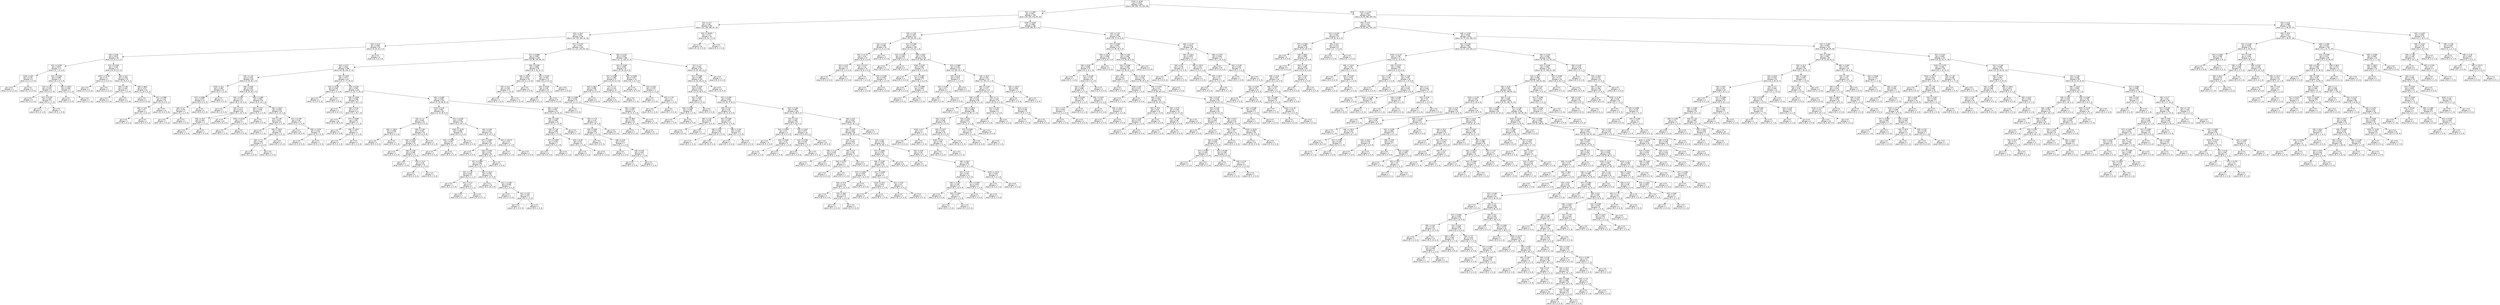 digraph Tree {
node [shape=box, fontname="helvetica"] ;
edge [fontname="helvetica"] ;
0 [label="X[10] <= 10.65\ngini = 0.678\nsamples = 1631\nvalue = [39, 438, 731, 354, 69]"] ;
1 [label="X[1] <= 0.292\ngini = 0.617\nsamples = 790\nvalue = [30, 343, 342, 60, 15]"] ;
0 -> 1 [labeldistance=2.5, labelangle=45, headlabel="True"] ;
2 [label="X[3] <= 17.7\ngini = 0.607\nsamples = 494\nvalue = [12, 148, 266, 53, 15]"] ;
1 -> 2 ;
3 [label="X[5] <= 16.5\ngini = 0.601\nsamples = 478\nvalue = [12, 133, 265, 53, 15]"] ;
2 -> 3 ;
4 [label="X[3] <= 9.15\ngini = 0.656\nsamples = 44\nvalue = [5, 22, 12, 3, 2]"] ;
3 -> 4 ;
5 [label="X[0] <= 6.65\ngini = 0.614\nsamples = 38\nvalue = [5, 22, 6, 3, 2]"] ;
4 -> 5 ;
6 [label="X[2] <= 0.255\ngini = 0.671\nsamples = 17\nvalue = [1, 7, 6, 3, 0]"] ;
5 -> 6 ;
7 [label="X[10] <= 8.8\ngini = 0.278\nsamples = 6\nvalue = [1, 5, 0, 0, 0]"] ;
6 -> 7 ;
8 [label="gini = 0.0\nsamples = 1\nvalue = [1, 0, 0, 0, 0]"] ;
7 -> 8 ;
9 [label="gini = 0.0\nsamples = 5\nvalue = [0, 5, 0, 0, 0]"] ;
7 -> 9 ;
10 [label="X[1] <= 0.255\ngini = 0.595\nsamples = 11\nvalue = [0, 2, 6, 3, 0]"] ;
6 -> 10 ;
11 [label="X[3] <= 2.35\ngini = 0.375\nsamples = 8\nvalue = [0, 0, 6, 2, 0]"] ;
10 -> 11 ;
12 [label="gini = 0.0\nsamples = 5\nvalue = [0, 0, 5, 0, 0]"] ;
11 -> 12 ;
13 [label="X[1] <= 0.225\ngini = 0.444\nsamples = 3\nvalue = [0, 0, 1, 2, 0]"] ;
11 -> 13 ;
14 [label="gini = 0.0\nsamples = 2\nvalue = [0, 0, 0, 2, 0]"] ;
13 -> 14 ;
15 [label="gini = 0.0\nsamples = 1\nvalue = [0, 0, 1, 0, 0]"] ;
13 -> 15 ;
16 [label="X[6] <= 139.5\ngini = 0.444\nsamples = 3\nvalue = [0, 2, 0, 1, 0]"] ;
10 -> 16 ;
17 [label="gini = 0.0\nsamples = 2\nvalue = [0, 2, 0, 0, 0]"] ;
16 -> 17 ;
18 [label="gini = 0.0\nsamples = 1\nvalue = [0, 0, 0, 1, 0]"] ;
16 -> 18 ;
19 [label="X[1] <= 0.165\ngini = 0.444\nsamples = 21\nvalue = [4, 15, 0, 0, 2]"] ;
5 -> 19 ;
20 [label="X[10] <= 10.35\ngini = 0.5\nsamples = 2\nvalue = [1, 0, 0, 0, 1]"] ;
19 -> 20 ;
21 [label="gini = 0.0\nsamples = 1\nvalue = [1, 0, 0, 0, 0]"] ;
20 -> 21 ;
22 [label="gini = 0.0\nsamples = 1\nvalue = [0, 0, 0, 0, 1]"] ;
20 -> 22 ;
23 [label="X[5] <= 6.5\ngini = 0.349\nsamples = 19\nvalue = [3, 15, 0, 0, 1]"] ;
19 -> 23 ;
24 [label="X[0] <= 7.95\ngini = 0.444\nsamples = 3\nvalue = [2, 1, 0, 0, 0]"] ;
23 -> 24 ;
25 [label="gini = 0.0\nsamples = 2\nvalue = [2, 0, 0, 0, 0]"] ;
24 -> 25 ;
26 [label="gini = 0.0\nsamples = 1\nvalue = [0, 1, 0, 0, 0]"] ;
24 -> 26 ;
27 [label="X[6] <= 88.0\ngini = 0.227\nsamples = 16\nvalue = [1, 14, 0, 0, 1]"] ;
23 -> 27 ;
28 [label="gini = 0.0\nsamples = 1\nvalue = [1, 0, 0, 0, 0]"] ;
27 -> 28 ;
29 [label="X[7] <= 0.992\ngini = 0.124\nsamples = 15\nvalue = [0, 14, 0, 0, 1]"] ;
27 -> 29 ;
30 [label="X[5] <= 13.5\ngini = 0.5\nsamples = 2\nvalue = [0, 1, 0, 0, 1]"] ;
29 -> 30 ;
31 [label="gini = 0.0\nsamples = 1\nvalue = [0, 1, 0, 0, 0]"] ;
30 -> 31 ;
32 [label="gini = 0.0\nsamples = 1\nvalue = [0, 0, 0, 0, 1]"] ;
30 -> 32 ;
33 [label="gini = 0.0\nsamples = 13\nvalue = [0, 13, 0, 0, 0]"] ;
29 -> 33 ;
34 [label="gini = 0.0\nsamples = 6\nvalue = [0, 0, 6, 0, 0]"] ;
4 -> 34 ;
35 [label="X[1] <= 0.215\ngini = 0.58\nsamples = 434\nvalue = [7, 111, 253, 50, 13]"] ;
3 -> 35 ;
36 [label="X[7] <= 0.998\ngini = 0.594\nsamples = 226\nvalue = [6, 38, 133, 38, 11]"] ;
35 -> 36 ;
37 [label="X[5] <= 27.5\ngini = 0.552\nsamples = 196\nvalue = [6, 36, 123, 27, 4]"] ;
36 -> 37 ;
38 [label="X[3] <= 1.35\ngini = 0.478\nsamples = 69\nvalue = [3, 19, 46, 1, 0]"] ;
37 -> 38 ;
39 [label="X[10] <= 10.1\ngini = 0.492\nsamples = 16\nvalue = [0, 9, 7, 0, 0]"] ;
38 -> 39 ;
40 [label="X[7] <= 0.993\ngini = 0.375\nsamples = 12\nvalue = [0, 9, 3, 0, 0]"] ;
39 -> 40 ;
41 [label="X[0] <= 5.7\ngini = 0.375\nsamples = 4\nvalue = [0, 1, 3, 0, 0]"] ;
40 -> 41 ;
42 [label="gini = 0.0\nsamples = 1\nvalue = [0, 1, 0, 0, 0]"] ;
41 -> 42 ;
43 [label="gini = 0.0\nsamples = 3\nvalue = [0, 0, 3, 0, 0]"] ;
41 -> 43 ;
44 [label="gini = 0.0\nsamples = 8\nvalue = [0, 8, 0, 0, 0]"] ;
40 -> 44 ;
45 [label="gini = 0.0\nsamples = 4\nvalue = [0, 0, 4, 0, 0]"] ;
39 -> 45 ;
46 [label="X[0] <= 6.85\ngini = 0.419\nsamples = 53\nvalue = [3, 10, 39, 1, 0]"] ;
38 -> 46 ;
47 [label="X[0] <= 5.55\ngini = 0.137\nsamples = 27\nvalue = [0, 2, 25, 0, 0]"] ;
46 -> 47 ;
48 [label="gini = 0.0\nsamples = 1\nvalue = [0, 1, 0, 0, 0]"] ;
47 -> 48 ;
49 [label="X[0] <= 5.75\ngini = 0.074\nsamples = 26\nvalue = [0, 1, 25, 0, 0]"] ;
47 -> 49 ;
50 [label="X[5] <= 23.5\ngini = 0.444\nsamples = 3\nvalue = [0, 1, 2, 0, 0]"] ;
49 -> 50 ;
51 [label="gini = 0.0\nsamples = 2\nvalue = [0, 0, 2, 0, 0]"] ;
50 -> 51 ;
52 [label="gini = 0.0\nsamples = 1\nvalue = [0, 1, 0, 0, 0]"] ;
50 -> 52 ;
53 [label="gini = 0.0\nsamples = 23\nvalue = [0, 0, 23, 0, 0]"] ;
49 -> 53 ;
54 [label="X[8] <= 2.995\ngini = 0.601\nsamples = 26\nvalue = [3, 8, 14, 1, 0]"] ;
46 -> 54 ;
55 [label="X[5] <= 23.5\ngini = 0.449\nsamples = 7\nvalue = [1, 5, 1, 0, 0]"] ;
54 -> 55 ;
56 [label="X[10] <= 10.05\ngini = 0.5\nsamples = 2\nvalue = [1, 0, 1, 0, 0]"] ;
55 -> 56 ;
57 [label="gini = 0.0\nsamples = 1\nvalue = [0, 0, 1, 0, 0]"] ;
56 -> 57 ;
58 [label="gini = 0.0\nsamples = 1\nvalue = [1, 0, 0, 0, 0]"] ;
56 -> 58 ;
59 [label="gini = 0.0\nsamples = 5\nvalue = [0, 5, 0, 0, 0]"] ;
55 -> 59 ;
60 [label="X[6] <= 103.5\ngini = 0.493\nsamples = 19\nvalue = [2, 3, 13, 1, 0]"] ;
54 -> 60 ;
61 [label="X[3] <= 1.65\ngini = 0.611\nsamples = 6\nvalue = [0, 3, 2, 1, 0]"] ;
60 -> 61 ;
62 [label="gini = 0.0\nsamples = 1\nvalue = [0, 0, 0, 1, 0]"] ;
61 -> 62 ;
63 [label="X[6] <= 100.0\ngini = 0.48\nsamples = 5\nvalue = [0, 3, 2, 0, 0]"] ;
61 -> 63 ;
64 [label="X[0] <= 7.4\ngini = 0.444\nsamples = 3\nvalue = [0, 1, 2, 0, 0]"] ;
63 -> 64 ;
65 [label="gini = 0.0\nsamples = 1\nvalue = [0, 1, 0, 0, 0]"] ;
64 -> 65 ;
66 [label="gini = 0.0\nsamples = 2\nvalue = [0, 0, 2, 0, 0]"] ;
64 -> 66 ;
67 [label="gini = 0.0\nsamples = 2\nvalue = [0, 2, 0, 0, 0]"] ;
63 -> 67 ;
68 [label="X[1] <= 0.195\ngini = 0.26\nsamples = 13\nvalue = [2, 0, 11, 0, 0]"] ;
60 -> 68 ;
69 [label="gini = 0.0\nsamples = 10\nvalue = [0, 0, 10, 0, 0]"] ;
68 -> 69 ;
70 [label="X[8] <= 3.375\ngini = 0.444\nsamples = 3\nvalue = [2, 0, 1, 0, 0]"] ;
68 -> 70 ;
71 [label="gini = 0.0\nsamples = 2\nvalue = [2, 0, 0, 0, 0]"] ;
70 -> 71 ;
72 [label="gini = 0.0\nsamples = 1\nvalue = [0, 0, 1, 0, 0]"] ;
70 -> 72 ;
73 [label="X[8] <= 2.915\ngini = 0.571\nsamples = 127\nvalue = [3, 17, 77, 26, 4]"] ;
37 -> 73 ;
74 [label="X[3] <= 12.85\ngini = 0.444\nsamples = 3\nvalue = [2, 1, 0, 0, 0]"] ;
73 -> 74 ;
75 [label="gini = 0.0\nsamples = 2\nvalue = [2, 0, 0, 0, 0]"] ;
74 -> 75 ;
76 [label="gini = 0.0\nsamples = 1\nvalue = [0, 1, 0, 0, 0]"] ;
74 -> 76 ;
77 [label="X[0] <= 6.35\ngini = 0.553\nsamples = 124\nvalue = [1, 16, 77, 26, 4]"] ;
73 -> 77 ;
78 [label="X[8] <= 3.045\ngini = 0.248\nsamples = 22\nvalue = [0, 1, 19, 1, 1]"] ;
77 -> 78 ;
79 [label="gini = 0.0\nsamples = 1\nvalue = [0, 0, 0, 0, 1]"] ;
78 -> 79 ;
80 [label="X[9] <= 0.53\ngini = 0.177\nsamples = 21\nvalue = [0, 1, 19, 1, 0]"] ;
78 -> 80 ;
81 [label="gini = 0.0\nsamples = 16\nvalue = [0, 0, 16, 0, 0]"] ;
80 -> 81 ;
82 [label="X[7] <= 0.994\ngini = 0.56\nsamples = 5\nvalue = [0, 1, 3, 1, 0]"] ;
80 -> 82 ;
83 [label="gini = 0.0\nsamples = 3\nvalue = [0, 0, 3, 0, 0]"] ;
82 -> 83 ;
84 [label="X[6] <= 130.5\ngini = 0.5\nsamples = 2\nvalue = [0, 1, 0, 1, 0]"] ;
82 -> 84 ;
85 [label="gini = 0.0\nsamples = 1\nvalue = [0, 0, 0, 1, 0]"] ;
84 -> 85 ;
86 [label="gini = 0.0\nsamples = 1\nvalue = [0, 1, 0, 0, 0]"] ;
84 -> 86 ;
87 [label="X[9] <= 0.465\ngini = 0.594\nsamples = 102\nvalue = [1, 15, 58, 25, 3]"] ;
77 -> 87 ;
88 [label="X[10] <= 9.45\ngini = 0.601\nsamples = 61\nvalue = [1, 13, 35, 9, 3]"] ;
87 -> 88 ;
89 [label="X[3] <= 1.4\ngini = 0.632\nsamples = 22\nvalue = [0, 9, 9, 4, 0]"] ;
88 -> 89 ;
90 [label="X[6] <= 136.0\ngini = 0.408\nsamples = 7\nvalue = [0, 0, 5, 2, 0]"] ;
89 -> 90 ;
91 [label="gini = 0.0\nsamples = 5\nvalue = [0, 0, 5, 0, 0]"] ;
90 -> 91 ;
92 [label="gini = 0.0\nsamples = 2\nvalue = [0, 0, 0, 2, 0]"] ;
90 -> 92 ;
93 [label="X[8] <= 3.36\ngini = 0.551\nsamples = 15\nvalue = [0, 9, 4, 2, 0]"] ;
89 -> 93 ;
94 [label="X[4] <= 0.042\ngini = 0.426\nsamples = 13\nvalue = [0, 9, 4, 0, 0]"] ;
93 -> 94 ;
95 [label="gini = 0.0\nsamples = 2\nvalue = [0, 0, 2, 0, 0]"] ;
94 -> 95 ;
96 [label="X[8] <= 2.98\ngini = 0.298\nsamples = 11\nvalue = [0, 9, 2, 0, 0]"] ;
94 -> 96 ;
97 [label="gini = 0.0\nsamples = 1\nvalue = [0, 0, 1, 0, 0]"] ;
96 -> 97 ;
98 [label="X[3] <= 12.5\ngini = 0.18\nsamples = 10\nvalue = [0, 9, 1, 0, 0]"] ;
96 -> 98 ;
99 [label="gini = 0.0\nsamples = 9\nvalue = [0, 9, 0, 0, 0]"] ;
98 -> 99 ;
100 [label="gini = 0.0\nsamples = 1\nvalue = [0, 0, 1, 0, 0]"] ;
98 -> 100 ;
101 [label="gini = 0.0\nsamples = 2\nvalue = [0, 0, 0, 2, 0]"] ;
93 -> 101 ;
102 [label="X[4] <= 0.039\ngini = 0.522\nsamples = 39\nvalue = [1, 4, 26, 5, 3]"] ;
88 -> 102 ;
103 [label="X[10] <= 10.25\ngini = 0.656\nsamples = 8\nvalue = [0, 0, 3, 3, 2]"] ;
102 -> 103 ;
104 [label="X[2] <= 0.295\ngini = 0.48\nsamples = 5\nvalue = [0, 0, 3, 0, 2]"] ;
103 -> 104 ;
105 [label="gini = 0.0\nsamples = 2\nvalue = [0, 0, 0, 0, 2]"] ;
104 -> 105 ;
106 [label="gini = 0.0\nsamples = 3\nvalue = [0, 0, 3, 0, 0]"] ;
104 -> 106 ;
107 [label="gini = 0.0\nsamples = 3\nvalue = [0, 0, 0, 3, 0]"] ;
103 -> 107 ;
108 [label="X[4] <= 0.06\ngini = 0.427\nsamples = 31\nvalue = [1, 4, 23, 2, 1]"] ;
102 -> 108 ;
109 [label="X[7] <= 0.992\ngini = 0.357\nsamples = 29\nvalue = [1, 3, 23, 1, 1]"] ;
108 -> 109 ;
110 [label="gini = 0.0\nsamples = 1\nvalue = [1, 0, 0, 0, 0]"] ;
109 -> 110 ;
111 [label="X[8] <= 3.555\ngini = 0.311\nsamples = 28\nvalue = [0, 3, 23, 1, 1]"] ;
109 -> 111 ;
112 [label="X[7] <= 0.993\ngini = 0.266\nsamples = 27\nvalue = [0, 2, 23, 1, 1]"] ;
111 -> 112 ;
113 [label="X[3] <= 1.15\ngini = 0.625\nsamples = 4\nvalue = [0, 0, 2, 1, 1]"] ;
112 -> 113 ;
114 [label="gini = 0.0\nsamples = 2\nvalue = [0, 0, 2, 0, 0]"] ;
113 -> 114 ;
115 [label="X[1] <= 0.14\ngini = 0.5\nsamples = 2\nvalue = [0, 0, 0, 1, 1]"] ;
113 -> 115 ;
116 [label="gini = 0.0\nsamples = 1\nvalue = [0, 0, 0, 1, 0]"] ;
115 -> 116 ;
117 [label="gini = 0.0\nsamples = 1\nvalue = [0, 0, 0, 0, 1]"] ;
115 -> 117 ;
118 [label="X[6] <= 141.0\ngini = 0.159\nsamples = 23\nvalue = [0, 2, 21, 0, 0]"] ;
112 -> 118 ;
119 [label="gini = 0.0\nsamples = 16\nvalue = [0, 0, 16, 0, 0]"] ;
118 -> 119 ;
120 [label="X[1] <= 0.165\ngini = 0.408\nsamples = 7\nvalue = [0, 2, 5, 0, 0]"] ;
118 -> 120 ;
121 [label="gini = 0.0\nsamples = 4\nvalue = [0, 0, 4, 0, 0]"] ;
120 -> 121 ;
122 [label="X[2] <= 0.39\ngini = 0.444\nsamples = 3\nvalue = [0, 2, 1, 0, 0]"] ;
120 -> 122 ;
123 [label="gini = 0.0\nsamples = 2\nvalue = [0, 2, 0, 0, 0]"] ;
122 -> 123 ;
124 [label="gini = 0.0\nsamples = 1\nvalue = [0, 0, 1, 0, 0]"] ;
122 -> 124 ;
125 [label="gini = 0.0\nsamples = 1\nvalue = [0, 1, 0, 0, 0]"] ;
111 -> 125 ;
126 [label="X[6] <= 120.75\ngini = 0.5\nsamples = 2\nvalue = [0, 1, 0, 1, 0]"] ;
108 -> 126 ;
127 [label="gini = 0.0\nsamples = 1\nvalue = [0, 0, 0, 1, 0]"] ;
126 -> 127 ;
128 [label="gini = 0.0\nsamples = 1\nvalue = [0, 1, 0, 0, 0]"] ;
126 -> 128 ;
129 [label="X[6] <= 134.0\ngini = 0.531\nsamples = 41\nvalue = [0, 2, 23, 16, 0]"] ;
87 -> 129 ;
130 [label="X[8] <= 3.255\ngini = 0.465\nsamples = 19\nvalue = [0, 0, 7, 12, 0]"] ;
129 -> 130 ;
131 [label="X[0] <= 7.35\ngini = 0.486\nsamples = 12\nvalue = [0, 0, 7, 5, 0]"] ;
130 -> 131 ;
132 [label="X[7] <= 0.997\ngini = 0.245\nsamples = 7\nvalue = [0, 0, 6, 1, 0]"] ;
131 -> 132 ;
133 [label="gini = 0.0\nsamples = 6\nvalue = [0, 0, 6, 0, 0]"] ;
132 -> 133 ;
134 [label="gini = 0.0\nsamples = 1\nvalue = [0, 0, 0, 1, 0]"] ;
132 -> 134 ;
135 [label="X[0] <= 8.35\ngini = 0.32\nsamples = 5\nvalue = [0, 0, 1, 4, 0]"] ;
131 -> 135 ;
136 [label="gini = 0.0\nsamples = 4\nvalue = [0, 0, 0, 4, 0]"] ;
135 -> 136 ;
137 [label="gini = 0.0\nsamples = 1\nvalue = [0, 0, 1, 0, 0]"] ;
135 -> 137 ;
138 [label="gini = 0.0\nsamples = 7\nvalue = [0, 0, 0, 7, 0]"] ;
130 -> 138 ;
139 [label="X[0] <= 7.15\ngini = 0.43\nsamples = 22\nvalue = [0, 2, 16, 4, 0]"] ;
129 -> 139 ;
140 [label="X[0] <= 6.65\ngini = 0.592\nsamples = 13\nvalue = [0, 2, 7, 4, 0]"] ;
139 -> 140 ;
141 [label="gini = 0.0\nsamples = 6\nvalue = [0, 0, 6, 0, 0]"] ;
140 -> 141 ;
142 [label="X[8] <= 3.33\ngini = 0.571\nsamples = 7\nvalue = [0, 2, 1, 4, 0]"] ;
140 -> 142 ;
143 [label="gini = 0.0\nsamples = 4\nvalue = [0, 0, 0, 4, 0]"] ;
142 -> 143 ;
144 [label="X[9] <= 0.65\ngini = 0.444\nsamples = 3\nvalue = [0, 2, 1, 0, 0]"] ;
142 -> 144 ;
145 [label="gini = 0.0\nsamples = 2\nvalue = [0, 2, 0, 0, 0]"] ;
144 -> 145 ;
146 [label="gini = 0.0\nsamples = 1\nvalue = [0, 0, 1, 0, 0]"] ;
144 -> 146 ;
147 [label="gini = 0.0\nsamples = 9\nvalue = [0, 0, 9, 0, 0]"] ;
139 -> 147 ;
148 [label="X[9] <= 0.435\ngini = 0.696\nsamples = 30\nvalue = [0, 2, 10, 11, 7]"] ;
36 -> 148 ;
149 [label="X[6] <= 154.5\ngini = 0.512\nsamples = 18\nvalue = [0, 0, 1, 11, 6]"] ;
148 -> 149 ;
150 [label="X[5] <= 21.0\ngini = 0.153\nsamples = 12\nvalue = [0, 0, 1, 11, 0]"] ;
149 -> 150 ;
151 [label="gini = 0.0\nsamples = 1\nvalue = [0, 0, 1, 0, 0]"] ;
150 -> 151 ;
152 [label="gini = 0.0\nsamples = 11\nvalue = [0, 0, 0, 11, 0]"] ;
150 -> 152 ;
153 [label="gini = 0.0\nsamples = 6\nvalue = [0, 0, 0, 0, 6]"] ;
149 -> 153 ;
154 [label="X[8] <= 3.345\ngini = 0.403\nsamples = 12\nvalue = [0, 2, 9, 0, 1]"] ;
148 -> 154 ;
155 [label="X[4] <= 0.043\ngini = 0.18\nsamples = 10\nvalue = [0, 0, 9, 0, 1]"] ;
154 -> 155 ;
156 [label="gini = 0.0\nsamples = 1\nvalue = [0, 0, 0, 0, 1]"] ;
155 -> 156 ;
157 [label="gini = 0.0\nsamples = 9\nvalue = [0, 0, 9, 0, 0]"] ;
155 -> 157 ;
158 [label="gini = 0.0\nsamples = 2\nvalue = [0, 2, 0, 0, 0]"] ;
154 -> 158 ;
159 [label="X[9] <= 0.415\ngini = 0.541\nsamples = 208\nvalue = [1, 73, 120, 12, 2]"] ;
35 -> 159 ;
160 [label="X[1] <= 0.265\ngini = 0.554\nsamples = 51\nvalue = [0, 28, 19, 4, 0]"] ;
159 -> 160 ;
161 [label="X[7] <= 0.996\ngini = 0.485\nsamples = 37\nvalue = [0, 25, 8, 4, 0]"] ;
160 -> 161 ;
162 [label="X[5] <= 38.0\ngini = 0.599\nsamples = 22\nvalue = [0, 11, 8, 3, 0]"] ;
161 -> 162 ;
163 [label="X[8] <= 2.995\ngini = 0.519\nsamples = 17\nvalue = [0, 11, 3, 3, 0]"] ;
162 -> 163 ;
164 [label="gini = 0.0\nsamples = 3\nvalue = [0, 0, 3, 0, 0]"] ;
163 -> 164 ;
165 [label="X[6] <= 138.5\ngini = 0.337\nsamples = 14\nvalue = [0, 11, 0, 3, 0]"] ;
163 -> 165 ;
166 [label="X[6] <= 98.5\ngini = 0.153\nsamples = 12\nvalue = [0, 11, 0, 1, 0]"] ;
165 -> 166 ;
167 [label="gini = 0.0\nsamples = 1\nvalue = [0, 0, 0, 1, 0]"] ;
166 -> 167 ;
168 [label="gini = 0.0\nsamples = 11\nvalue = [0, 11, 0, 0, 0]"] ;
166 -> 168 ;
169 [label="gini = 0.0\nsamples = 2\nvalue = [0, 0, 0, 2, 0]"] ;
165 -> 169 ;
170 [label="gini = 0.0\nsamples = 5\nvalue = [0, 0, 5, 0, 0]"] ;
162 -> 170 ;
171 [label="X[7] <= 1.0\ngini = 0.124\nsamples = 15\nvalue = [0, 14, 0, 1, 0]"] ;
161 -> 171 ;
172 [label="gini = 0.0\nsamples = 14\nvalue = [0, 14, 0, 0, 0]"] ;
171 -> 172 ;
173 [label="gini = 0.0\nsamples = 1\nvalue = [0, 0, 0, 1, 0]"] ;
171 -> 173 ;
174 [label="X[4] <= 0.056\ngini = 0.337\nsamples = 14\nvalue = [0, 3, 11, 0, 0]"] ;
160 -> 174 ;
175 [label="gini = 0.0\nsamples = 10\nvalue = [0, 0, 10, 0, 0]"] ;
174 -> 175 ;
176 [label="X[3] <= 6.55\ngini = 0.375\nsamples = 4\nvalue = [0, 3, 1, 0, 0]"] ;
174 -> 176 ;
177 [label="gini = 0.0\nsamples = 2\nvalue = [0, 2, 0, 0, 0]"] ;
176 -> 177 ;
178 [label="X[3] <= 7.35\ngini = 0.5\nsamples = 2\nvalue = [0, 1, 1, 0, 0]"] ;
176 -> 178 ;
179 [label="gini = 0.0\nsamples = 1\nvalue = [0, 0, 1, 0, 0]"] ;
178 -> 179 ;
180 [label="gini = 0.0\nsamples = 1\nvalue = [0, 1, 0, 0, 0]"] ;
178 -> 180 ;
181 [label="X[7] <= 1.0\ngini = 0.501\nsamples = 157\nvalue = [1, 45, 101, 8, 2]"] ;
159 -> 181 ;
182 [label="X[7] <= 0.998\ngini = 0.489\nsamples = 153\nvalue = [1, 41, 101, 8, 2]"] ;
181 -> 182 ;
183 [label="X[10] <= 9.05\ngini = 0.532\nsamples = 132\nvalue = [1, 41, 80, 8, 2]"] ;
182 -> 183 ;
184 [label="X[4] <= 0.057\ngini = 0.397\nsamples = 11\nvalue = [0, 8, 3, 0, 0]"] ;
183 -> 184 ;
185 [label="X[4] <= 0.036\ngini = 0.198\nsamples = 9\nvalue = [0, 8, 1, 0, 0]"] ;
184 -> 185 ;
186 [label="gini = 0.0\nsamples = 1\nvalue = [0, 0, 1, 0, 0]"] ;
185 -> 186 ;
187 [label="gini = 0.0\nsamples = 8\nvalue = [0, 8, 0, 0, 0]"] ;
185 -> 187 ;
188 [label="gini = 0.0\nsamples = 2\nvalue = [0, 0, 2, 0, 0]"] ;
184 -> 188 ;
189 [label="X[2] <= 0.245\ngini = 0.516\nsamples = 121\nvalue = [1, 33, 77, 8, 2]"] ;
183 -> 189 ;
190 [label="X[9] <= 0.47\ngini = 0.49\nsamples = 21\nvalue = [0, 12, 9, 0, 0]"] ;
189 -> 190 ;
191 [label="X[8] <= 3.32\ngini = 0.245\nsamples = 7\nvalue = [0, 1, 6, 0, 0]"] ;
190 -> 191 ;
192 [label="gini = 0.0\nsamples = 6\nvalue = [0, 0, 6, 0, 0]"] ;
191 -> 192 ;
193 [label="gini = 0.0\nsamples = 1\nvalue = [0, 1, 0, 0, 0]"] ;
191 -> 193 ;
194 [label="X[9] <= 0.585\ngini = 0.337\nsamples = 14\nvalue = [0, 11, 3, 0, 0]"] ;
190 -> 194 ;
195 [label="X[8] <= 3.03\ngini = 0.165\nsamples = 11\nvalue = [0, 10, 1, 0, 0]"] ;
194 -> 195 ;
196 [label="gini = 0.0\nsamples = 1\nvalue = [0, 0, 1, 0, 0]"] ;
195 -> 196 ;
197 [label="gini = 0.0\nsamples = 10\nvalue = [0, 10, 0, 0, 0]"] ;
195 -> 197 ;
198 [label="X[8] <= 3.155\ngini = 0.444\nsamples = 3\nvalue = [0, 1, 2, 0, 0]"] ;
194 -> 198 ;
199 [label="gini = 0.0\nsamples = 1\nvalue = [0, 1, 0, 0, 0]"] ;
198 -> 199 ;
200 [label="gini = 0.0\nsamples = 2\nvalue = [0, 0, 2, 0, 0]"] ;
198 -> 200 ;
201 [label="X[2] <= 0.295\ngini = 0.487\nsamples = 100\nvalue = [1, 21, 68, 8, 2]"] ;
189 -> 201 ;
202 [label="X[3] <= 1.65\ngini = 0.264\nsamples = 33\nvalue = [0, 0, 28, 4, 1]"] ;
201 -> 202 ;
203 [label="X[4] <= 0.043\ngini = 0.5\nsamples = 8\nvalue = [0, 0, 4, 4, 0]"] ;
202 -> 203 ;
204 [label="gini = 0.0\nsamples = 3\nvalue = [0, 0, 3, 0, 0]"] ;
203 -> 204 ;
205 [label="X[4] <= 0.061\ngini = 0.32\nsamples = 5\nvalue = [0, 0, 1, 4, 0]"] ;
203 -> 205 ;
206 [label="gini = 0.0\nsamples = 4\nvalue = [0, 0, 0, 4, 0]"] ;
205 -> 206 ;
207 [label="gini = 0.0\nsamples = 1\nvalue = [0, 0, 1, 0, 0]"] ;
205 -> 207 ;
208 [label="X[4] <= 0.037\ngini = 0.077\nsamples = 25\nvalue = [0, 0, 24, 0, 1]"] ;
202 -> 208 ;
209 [label="X[2] <= 0.285\ngini = 0.444\nsamples = 3\nvalue = [0, 0, 2, 0, 1]"] ;
208 -> 209 ;
210 [label="gini = 0.0\nsamples = 2\nvalue = [0, 0, 2, 0, 0]"] ;
209 -> 210 ;
211 [label="gini = 0.0\nsamples = 1\nvalue = [0, 0, 0, 0, 1]"] ;
209 -> 211 ;
212 [label="gini = 0.0\nsamples = 22\nvalue = [0, 0, 22, 0, 0]"] ;
208 -> 212 ;
213 [label="X[0] <= 8.6\ngini = 0.541\nsamples = 67\nvalue = [1, 21, 40, 4, 1]"] ;
201 -> 213 ;
214 [label="X[0] <= 6.25\ngini = 0.526\nsamples = 64\nvalue = [1, 18, 40, 4, 1]"] ;
213 -> 214 ;
215 [label="X[3] <= 2.0\ngini = 0.625\nsamples = 12\nvalue = [1, 6, 4, 1, 0]"] ;
214 -> 215 ;
216 [label="X[8] <= 3.14\ngini = 0.245\nsamples = 7\nvalue = [0, 6, 1, 0, 0]"] ;
215 -> 216 ;
217 [label="gini = 0.0\nsamples = 1\nvalue = [0, 0, 1, 0, 0]"] ;
216 -> 217 ;
218 [label="gini = 0.0\nsamples = 6\nvalue = [0, 6, 0, 0, 0]"] ;
216 -> 218 ;
219 [label="X[0] <= 5.9\ngini = 0.56\nsamples = 5\nvalue = [1, 0, 3, 1, 0]"] ;
215 -> 219 ;
220 [label="X[9] <= 0.515\ngini = 0.5\nsamples = 2\nvalue = [1, 0, 0, 1, 0]"] ;
219 -> 220 ;
221 [label="gini = 0.0\nsamples = 1\nvalue = [1, 0, 0, 0, 0]"] ;
220 -> 221 ;
222 [label="gini = 0.0\nsamples = 1\nvalue = [0, 0, 0, 1, 0]"] ;
220 -> 222 ;
223 [label="gini = 0.0\nsamples = 3\nvalue = [0, 0, 3, 0, 0]"] ;
219 -> 223 ;
224 [label="X[3] <= 8.5\ngini = 0.464\nsamples = 52\nvalue = [0, 12, 36, 3, 1]"] ;
214 -> 224 ;
225 [label="X[7] <= 0.994\ngini = 0.335\nsamples = 31\nvalue = [0, 3, 25, 2, 1]"] ;
224 -> 225 ;
226 [label="X[8] <= 3.245\ngini = 0.493\nsamples = 19\nvalue = [0, 3, 13, 2, 1]"] ;
225 -> 226 ;
227 [label="X[7] <= 0.994\ngini = 0.245\nsamples = 14\nvalue = [0, 2, 12, 0, 0]"] ;
226 -> 227 ;
228 [label="X[5] <= 37.0\ngini = 0.142\nsamples = 13\nvalue = [0, 1, 12, 0, 0]"] ;
227 -> 228 ;
229 [label="gini = 0.0\nsamples = 9\nvalue = [0, 0, 9, 0, 0]"] ;
228 -> 229 ;
230 [label="X[5] <= 39.0\ngini = 0.375\nsamples = 4\nvalue = [0, 1, 3, 0, 0]"] ;
228 -> 230 ;
231 [label="gini = 0.0\nsamples = 1\nvalue = [0, 1, 0, 0, 0]"] ;
230 -> 231 ;
232 [label="gini = 0.0\nsamples = 3\nvalue = [0, 0, 3, 0, 0]"] ;
230 -> 232 ;
233 [label="gini = 0.0\nsamples = 1\nvalue = [0, 1, 0, 0, 0]"] ;
227 -> 233 ;
234 [label="X[7] <= 0.993\ngini = 0.72\nsamples = 5\nvalue = [0, 1, 1, 2, 1]"] ;
226 -> 234 ;
235 [label="X[10] <= 10.5\ngini = 0.444\nsamples = 3\nvalue = [0, 0, 1, 2, 0]"] ;
234 -> 235 ;
236 [label="gini = 0.0\nsamples = 2\nvalue = [0, 0, 0, 2, 0]"] ;
235 -> 236 ;
237 [label="gini = 0.0\nsamples = 1\nvalue = [0, 0, 1, 0, 0]"] ;
235 -> 237 ;
238 [label="X[1] <= 0.25\ngini = 0.5\nsamples = 2\nvalue = [0, 1, 0, 0, 1]"] ;
234 -> 238 ;
239 [label="gini = 0.0\nsamples = 1\nvalue = [0, 1, 0, 0, 0]"] ;
238 -> 239 ;
240 [label="gini = 0.0\nsamples = 1\nvalue = [0, 0, 0, 0, 1]"] ;
238 -> 240 ;
241 [label="gini = 0.0\nsamples = 12\nvalue = [0, 0, 12, 0, 0]"] ;
225 -> 241 ;
242 [label="X[3] <= 9.55\ngini = 0.54\nsamples = 21\nvalue = [0, 9, 11, 1, 0]"] ;
224 -> 242 ;
243 [label="gini = 0.0\nsamples = 4\nvalue = [0, 4, 0, 0, 0]"] ;
242 -> 243 ;
244 [label="X[5] <= 49.0\ngini = 0.491\nsamples = 17\nvalue = [0, 5, 11, 1, 0]"] ;
242 -> 244 ;
245 [label="X[1] <= 0.27\ngini = 0.337\nsamples = 14\nvalue = [0, 3, 11, 0, 0]"] ;
244 -> 245 ;
246 [label="X[8] <= 3.215\ngini = 0.165\nsamples = 11\nvalue = [0, 1, 10, 0, 0]"] ;
245 -> 246 ;
247 [label="gini = 0.0\nsamples = 9\nvalue = [0, 0, 9, 0, 0]"] ;
246 -> 247 ;
248 [label="X[4] <= 0.052\ngini = 0.5\nsamples = 2\nvalue = [0, 1, 1, 0, 0]"] ;
246 -> 248 ;
249 [label="gini = 0.0\nsamples = 1\nvalue = [0, 0, 1, 0, 0]"] ;
248 -> 249 ;
250 [label="gini = 0.0\nsamples = 1\nvalue = [0, 1, 0, 0, 0]"] ;
248 -> 250 ;
251 [label="X[7] <= 0.997\ngini = 0.444\nsamples = 3\nvalue = [0, 2, 1, 0, 0]"] ;
245 -> 251 ;
252 [label="gini = 0.0\nsamples = 2\nvalue = [0, 2, 0, 0, 0]"] ;
251 -> 252 ;
253 [label="gini = 0.0\nsamples = 1\nvalue = [0, 0, 1, 0, 0]"] ;
251 -> 253 ;
254 [label="X[10] <= 10.15\ngini = 0.444\nsamples = 3\nvalue = [0, 2, 0, 1, 0]"] ;
244 -> 254 ;
255 [label="gini = 0.0\nsamples = 1\nvalue = [0, 0, 0, 1, 0]"] ;
254 -> 255 ;
256 [label="gini = 0.0\nsamples = 2\nvalue = [0, 2, 0, 0, 0]"] ;
254 -> 256 ;
257 [label="gini = 0.0\nsamples = 3\nvalue = [0, 3, 0, 0, 0]"] ;
213 -> 257 ;
258 [label="gini = 0.0\nsamples = 21\nvalue = [0, 0, 21, 0, 0]"] ;
182 -> 258 ;
259 [label="gini = 0.0\nsamples = 4\nvalue = [0, 4, 0, 0, 0]"] ;
181 -> 259 ;
260 [label="X[3] <= 18.875\ngini = 0.117\nsamples = 16\nvalue = [0, 15, 1, 0, 0]"] ;
2 -> 260 ;
261 [label="gini = 0.0\nsamples = 15\nvalue = [0, 15, 0, 0, 0]"] ;
260 -> 261 ;
262 [label="gini = 0.0\nsamples = 1\nvalue = [0, 0, 1, 0, 0]"] ;
260 -> 262 ;
263 [label="X[10] <= 9.533\ngini = 0.496\nsamples = 296\nvalue = [18, 195, 76, 7, 0]"] ;
1 -> 263 ;
264 [label="X[3] <= 1.55\ngini = 0.367\nsamples = 157\nvalue = [9, 122, 25, 1, 0]"] ;
263 -> 264 ;
265 [label="X[1] <= 0.42\ngini = 0.586\nsamples = 18\nvalue = [7, 9, 2, 0, 0]"] ;
264 -> 265 ;
266 [label="X[5] <= 11.75\ngini = 0.52\nsamples = 14\nvalue = [3, 9, 2, 0, 0]"] ;
265 -> 266 ;
267 [label="X[1] <= 0.37\ngini = 0.375\nsamples = 4\nvalue = [3, 1, 0, 0, 0]"] ;
266 -> 267 ;
268 [label="gini = 0.0\nsamples = 3\nvalue = [3, 0, 0, 0, 0]"] ;
267 -> 268 ;
269 [label="gini = 0.0\nsamples = 1\nvalue = [0, 1, 0, 0, 0]"] ;
267 -> 269 ;
270 [label="X[1] <= 0.377\ngini = 0.32\nsamples = 10\nvalue = [0, 8, 2, 0, 0]"] ;
266 -> 270 ;
271 [label="gini = 0.0\nsamples = 7\nvalue = [0, 7, 0, 0, 0]"] ;
270 -> 271 ;
272 [label="X[4] <= 0.048\ngini = 0.444\nsamples = 3\nvalue = [0, 1, 2, 0, 0]"] ;
270 -> 272 ;
273 [label="gini = 0.0\nsamples = 1\nvalue = [0, 1, 0, 0, 0]"] ;
272 -> 273 ;
274 [label="gini = 0.0\nsamples = 2\nvalue = [0, 0, 2, 0, 0]"] ;
272 -> 274 ;
275 [label="gini = 0.0\nsamples = 4\nvalue = [4, 0, 0, 0, 0]"] ;
265 -> 275 ;
276 [label="X[1] <= 0.305\ngini = 0.311\nsamples = 139\nvalue = [2, 113, 23, 1, 0]"] ;
264 -> 276 ;
277 [label="X[2] <= 0.255\ngini = 0.494\nsamples = 9\nvalue = [0, 4, 5, 0, 0]"] ;
276 -> 277 ;
278 [label="gini = 0.0\nsamples = 4\nvalue = [0, 4, 0, 0, 0]"] ;
277 -> 278 ;
279 [label="gini = 0.0\nsamples = 5\nvalue = [0, 0, 5, 0, 0]"] ;
277 -> 279 ;
280 [label="X[6] <= 83.5\ngini = 0.278\nsamples = 130\nvalue = [2, 109, 18, 1, 0]"] ;
276 -> 280 ;
281 [label="X[10] <= 9.35\ngini = 0.494\nsamples = 9\nvalue = [0, 4, 5, 0, 0]"] ;
280 -> 281 ;
282 [label="gini = 0.0\nsamples = 2\nvalue = [0, 2, 0, 0, 0]"] ;
281 -> 282 ;
283 [label="X[7] <= 0.997\ngini = 0.408\nsamples = 7\nvalue = [0, 2, 5, 0, 0]"] ;
281 -> 283 ;
284 [label="gini = 0.0\nsamples = 4\nvalue = [0, 0, 4, 0, 0]"] ;
283 -> 284 ;
285 [label="X[7] <= 0.999\ngini = 0.444\nsamples = 3\nvalue = [0, 2, 1, 0, 0]"] ;
283 -> 285 ;
286 [label="gini = 0.0\nsamples = 2\nvalue = [0, 2, 0, 0, 0]"] ;
285 -> 286 ;
287 [label="gini = 0.0\nsamples = 1\nvalue = [0, 0, 1, 0, 0]"] ;
285 -> 287 ;
288 [label="X[7] <= 0.994\ngini = 0.235\nsamples = 121\nvalue = [2, 105, 13, 1, 0]"] ;
280 -> 288 ;
289 [label="X[0] <= 6.25\ngini = 0.625\nsamples = 4\nvalue = [1, 1, 2, 0, 0]"] ;
288 -> 289 ;
290 [label="X[4] <= 0.052\ngini = 0.5\nsamples = 2\nvalue = [1, 1, 0, 0, 0]"] ;
289 -> 290 ;
291 [label="gini = 0.0\nsamples = 1\nvalue = [0, 1, 0, 0, 0]"] ;
290 -> 291 ;
292 [label="gini = 0.0\nsamples = 1\nvalue = [1, 0, 0, 0, 0]"] ;
290 -> 292 ;
293 [label="gini = 0.0\nsamples = 2\nvalue = [0, 0, 2, 0, 0]"] ;
289 -> 293 ;
294 [label="X[5] <= 54.5\ngini = 0.201\nsamples = 117\nvalue = [1, 104, 11, 1, 0]"] ;
288 -> 294 ;
295 [label="X[8] <= 3.315\ngini = 0.177\nsamples = 114\nvalue = [1, 103, 9, 1, 0]"] ;
294 -> 295 ;
296 [label="X[9] <= 0.31\ngini = 0.116\nsamples = 99\nvalue = [1, 93, 4, 1, 0]"] ;
295 -> 296 ;
297 [label="gini = 0.0\nsamples = 1\nvalue = [0, 0, 1, 0, 0]"] ;
296 -> 297 ;
298 [label="X[6] <= 105.5\ngini = 0.098\nsamples = 98\nvalue = [1, 93, 3, 1, 0]"] ;
296 -> 298 ;
299 [label="X[0] <= 6.75\ngini = 0.269\nsamples = 26\nvalue = [1, 22, 3, 0, 0]"] ;
298 -> 299 ;
300 [label="X[10] <= 8.7\ngini = 0.5\nsamples = 2\nvalue = [1, 0, 1, 0, 0]"] ;
299 -> 300 ;
301 [label="gini = 0.0\nsamples = 1\nvalue = [1, 0, 0, 0, 0]"] ;
300 -> 301 ;
302 [label="gini = 0.0\nsamples = 1\nvalue = [0, 0, 1, 0, 0]"] ;
300 -> 302 ;
303 [label="X[4] <= 0.077\ngini = 0.153\nsamples = 24\nvalue = [0, 22, 2, 0, 0]"] ;
299 -> 303 ;
304 [label="X[10] <= 9.3\ngini = 0.48\nsamples = 5\nvalue = [0, 3, 2, 0, 0]"] ;
303 -> 304 ;
305 [label="gini = 0.0\nsamples = 3\nvalue = [0, 3, 0, 0, 0]"] ;
304 -> 305 ;
306 [label="gini = 0.0\nsamples = 2\nvalue = [0, 0, 2, 0, 0]"] ;
304 -> 306 ;
307 [label="gini = 0.0\nsamples = 19\nvalue = [0, 19, 0, 0, 0]"] ;
303 -> 307 ;
308 [label="X[0] <= 6.05\ngini = 0.027\nsamples = 72\nvalue = [0, 71, 0, 1, 0]"] ;
298 -> 308 ;
309 [label="X[7] <= 0.995\ngini = 0.32\nsamples = 5\nvalue = [0, 4, 0, 1, 0]"] ;
308 -> 309 ;
310 [label="gini = 0.0\nsamples = 4\nvalue = [0, 4, 0, 0, 0]"] ;
309 -> 310 ;
311 [label="gini = 0.0\nsamples = 1\nvalue = [0, 0, 0, 1, 0]"] ;
309 -> 311 ;
312 [label="gini = 0.0\nsamples = 67\nvalue = [0, 67, 0, 0, 0]"] ;
308 -> 312 ;
313 [label="X[0] <= 7.1\ngini = 0.444\nsamples = 15\nvalue = [0, 10, 5, 0, 0]"] ;
295 -> 313 ;
314 [label="X[1] <= 0.407\ngini = 0.444\nsamples = 6\nvalue = [0, 2, 4, 0, 0]"] ;
313 -> 314 ;
315 [label="gini = 0.0\nsamples = 2\nvalue = [0, 2, 0, 0, 0]"] ;
314 -> 315 ;
316 [label="gini = 0.0\nsamples = 4\nvalue = [0, 0, 4, 0, 0]"] ;
314 -> 316 ;
317 [label="X[11] <= 0.5\ngini = 0.198\nsamples = 9\nvalue = [0, 8, 1, 0, 0]"] ;
313 -> 317 ;
318 [label="gini = 0.0\nsamples = 1\nvalue = [0, 0, 1, 0, 0]"] ;
317 -> 318 ;
319 [label="gini = 0.0\nsamples = 8\nvalue = [0, 8, 0, 0, 0]"] ;
317 -> 319 ;
320 [label="X[6] <= 143.5\ngini = 0.444\nsamples = 3\nvalue = [0, 1, 2, 0, 0]"] ;
294 -> 320 ;
321 [label="gini = 0.0\nsamples = 1\nvalue = [0, 1, 0, 0, 0]"] ;
320 -> 321 ;
322 [label="gini = 0.0\nsamples = 2\nvalue = [0, 0, 2, 0, 0]"] ;
320 -> 322 ;
323 [label="X[3] <= 7.35\ngini = 0.584\nsamples = 139\nvalue = [9, 73, 51, 6, 0]"] ;
263 -> 323 ;
324 [label="X[7] <= 0.993\ngini = 0.552\nsamples = 111\nvalue = [7, 66, 33, 5, 0]"] ;
323 -> 324 ;
325 [label="X[6] <= 141.5\ngini = 0.646\nsamples = 25\nvalue = [3, 8, 12, 2, 0]"] ;
324 -> 325 ;
326 [label="X[0] <= 6.35\ngini = 0.608\nsamples = 21\nvalue = [3, 4, 12, 2, 0]"] ;
325 -> 326 ;
327 [label="gini = 0.0\nsamples = 7\nvalue = [0, 0, 7, 0, 0]"] ;
326 -> 327 ;
328 [label="X[1] <= 0.445\ngini = 0.724\nsamples = 14\nvalue = [3, 4, 5, 2, 0]"] ;
326 -> 328 ;
329 [label="X[5] <= 16.5\ngini = 0.681\nsamples = 12\nvalue = [1, 4, 5, 2, 0]"] ;
328 -> 329 ;
330 [label="X[9] <= 0.435\ngini = 0.64\nsamples = 5\nvalue = [1, 0, 2, 2, 0]"] ;
329 -> 330 ;
331 [label="X[1] <= 0.37\ngini = 0.444\nsamples = 3\nvalue = [1, 0, 2, 0, 0]"] ;
330 -> 331 ;
332 [label="gini = 0.0\nsamples = 2\nvalue = [0, 0, 2, 0, 0]"] ;
331 -> 332 ;
333 [label="gini = 0.0\nsamples = 1\nvalue = [1, 0, 0, 0, 0]"] ;
331 -> 333 ;
334 [label="gini = 0.0\nsamples = 2\nvalue = [0, 0, 0, 2, 0]"] ;
330 -> 334 ;
335 [label="X[9] <= 0.415\ngini = 0.49\nsamples = 7\nvalue = [0, 4, 3, 0, 0]"] ;
329 -> 335 ;
336 [label="gini = 0.0\nsamples = 3\nvalue = [0, 3, 0, 0, 0]"] ;
335 -> 336 ;
337 [label="X[6] <= 131.0\ngini = 0.375\nsamples = 4\nvalue = [0, 1, 3, 0, 0]"] ;
335 -> 337 ;
338 [label="gini = 0.0\nsamples = 3\nvalue = [0, 0, 3, 0, 0]"] ;
337 -> 338 ;
339 [label="gini = 0.0\nsamples = 1\nvalue = [0, 1, 0, 0, 0]"] ;
337 -> 339 ;
340 [label="gini = 0.0\nsamples = 2\nvalue = [2, 0, 0, 0, 0]"] ;
328 -> 340 ;
341 [label="gini = 0.0\nsamples = 4\nvalue = [0, 4, 0, 0, 0]"] ;
325 -> 341 ;
342 [label="X[8] <= 3.58\ngini = 0.482\nsamples = 86\nvalue = [4, 58, 21, 3, 0]"] ;
324 -> 342 ;
343 [label="X[4] <= 0.038\ngini = 0.459\nsamples = 84\nvalue = [2, 58, 21, 3, 0]"] ;
342 -> 343 ;
344 [label="X[3] <= 5.5\ngini = 0.611\nsamples = 6\nvalue = [0, 2, 1, 3, 0]"] ;
343 -> 344 ;
345 [label="gini = 0.0\nsamples = 2\nvalue = [0, 2, 0, 0, 0]"] ;
344 -> 345 ;
346 [label="X[10] <= 9.9\ngini = 0.375\nsamples = 4\nvalue = [0, 0, 1, 3, 0]"] ;
344 -> 346 ;
347 [label="gini = 0.0\nsamples = 1\nvalue = [0, 0, 1, 0, 0]"] ;
346 -> 347 ;
348 [label="gini = 0.0\nsamples = 3\nvalue = [0, 0, 0, 3, 0]"] ;
346 -> 348 ;
349 [label="X[0] <= 10.25\ngini = 0.418\nsamples = 78\nvalue = [2, 56, 20, 0, 0]"] ;
343 -> 349 ;
350 [label="X[9] <= 0.525\ngini = 0.4\nsamples = 76\nvalue = [2, 56, 18, 0, 0]"] ;
349 -> 350 ;
351 [label="X[6] <= 127.0\ngini = 0.491\nsamples = 23\nvalue = [0, 13, 10, 0, 0]"] ;
350 -> 351 ;
352 [label="X[5] <= 18.5\ngini = 0.42\nsamples = 10\nvalue = [0, 3, 7, 0, 0]"] ;
351 -> 352 ;
353 [label="X[1] <= 0.46\ngini = 0.375\nsamples = 4\nvalue = [0, 3, 1, 0, 0]"] ;
352 -> 353 ;
354 [label="gini = 0.0\nsamples = 1\nvalue = [0, 0, 1, 0, 0]"] ;
353 -> 354 ;
355 [label="gini = 0.0\nsamples = 3\nvalue = [0, 3, 0, 0, 0]"] ;
353 -> 355 ;
356 [label="gini = 0.0\nsamples = 6\nvalue = [0, 0, 6, 0, 0]"] ;
352 -> 356 ;
357 [label="X[0] <= 6.75\ngini = 0.355\nsamples = 13\nvalue = [0, 10, 3, 0, 0]"] ;
351 -> 357 ;
358 [label="X[1] <= 0.38\ngini = 0.48\nsamples = 5\nvalue = [0, 2, 3, 0, 0]"] ;
357 -> 358 ;
359 [label="gini = 0.0\nsamples = 3\nvalue = [0, 0, 3, 0, 0]"] ;
358 -> 359 ;
360 [label="gini = 0.0\nsamples = 2\nvalue = [0, 2, 0, 0, 0]"] ;
358 -> 360 ;
361 [label="gini = 0.0\nsamples = 8\nvalue = [0, 8, 0, 0, 0]"] ;
357 -> 361 ;
362 [label="X[4] <= 0.107\ngini = 0.318\nsamples = 53\nvalue = [2, 43, 8, 0, 0]"] ;
350 -> 362 ;
363 [label="X[0] <= 5.35\ngini = 0.278\nsamples = 50\nvalue = [2, 42, 6, 0, 0]"] ;
362 -> 363 ;
364 [label="X[0] <= 5.25\ngini = 0.444\nsamples = 3\nvalue = [0, 1, 2, 0, 0]"] ;
363 -> 364 ;
365 [label="gini = 0.0\nsamples = 1\nvalue = [0, 1, 0, 0, 0]"] ;
364 -> 365 ;
366 [label="gini = 0.0\nsamples = 2\nvalue = [0, 0, 2, 0, 0]"] ;
364 -> 366 ;
367 [label="X[6] <= 91.5\ngini = 0.23\nsamples = 47\nvalue = [2, 41, 4, 0, 0]"] ;
363 -> 367 ;
368 [label="X[6] <= 90.0\ngini = 0.5\nsamples = 14\nvalue = [1, 9, 4, 0, 0]"] ;
367 -> 368 ;
369 [label="X[2] <= 0.05\ngini = 0.403\nsamples = 12\nvalue = [1, 9, 2, 0, 0]"] ;
368 -> 369 ;
370 [label="X[7] <= 0.997\ngini = 0.444\nsamples = 3\nvalue = [0, 1, 2, 0, 0]"] ;
369 -> 370 ;
371 [label="gini = 0.0\nsamples = 1\nvalue = [0, 1, 0, 0, 0]"] ;
370 -> 371 ;
372 [label="gini = 0.0\nsamples = 2\nvalue = [0, 0, 2, 0, 0]"] ;
370 -> 372 ;
373 [label="X[2] <= 0.455\ngini = 0.198\nsamples = 9\nvalue = [1, 8, 0, 0, 0]"] ;
369 -> 373 ;
374 [label="gini = 0.0\nsamples = 7\nvalue = [0, 7, 0, 0, 0]"] ;
373 -> 374 ;
375 [label="X[9] <= 0.76\ngini = 0.5\nsamples = 2\nvalue = [1, 1, 0, 0, 0]"] ;
373 -> 375 ;
376 [label="gini = 0.0\nsamples = 1\nvalue = [1, 0, 0, 0, 0]"] ;
375 -> 376 ;
377 [label="gini = 0.0\nsamples = 1\nvalue = [0, 1, 0, 0, 0]"] ;
375 -> 377 ;
378 [label="gini = 0.0\nsamples = 2\nvalue = [0, 0, 2, 0, 0]"] ;
368 -> 378 ;
379 [label="X[10] <= 10.55\ngini = 0.059\nsamples = 33\nvalue = [1, 32, 0, 0, 0]"] ;
367 -> 379 ;
380 [label="gini = 0.0\nsamples = 32\nvalue = [0, 32, 0, 0, 0]"] ;
379 -> 380 ;
381 [label="gini = 0.0\nsamples = 1\nvalue = [1, 0, 0, 0, 0]"] ;
379 -> 381 ;
382 [label="X[2] <= 0.285\ngini = 0.444\nsamples = 3\nvalue = [0, 1, 2, 0, 0]"] ;
362 -> 382 ;
383 [label="gini = 0.0\nsamples = 2\nvalue = [0, 0, 2, 0, 0]"] ;
382 -> 383 ;
384 [label="gini = 0.0\nsamples = 1\nvalue = [0, 1, 0, 0, 0]"] ;
382 -> 384 ;
385 [label="gini = 0.0\nsamples = 2\nvalue = [0, 0, 2, 0, 0]"] ;
349 -> 385 ;
386 [label="gini = 0.0\nsamples = 2\nvalue = [2, 0, 0, 0, 0]"] ;
342 -> 386 ;
387 [label="X[8] <= 3.175\ngini = 0.518\nsamples = 28\nvalue = [2, 7, 18, 1, 0]"] ;
323 -> 387 ;
388 [label="X[6] <= 118.5\ngini = 0.678\nsamples = 11\nvalue = [2, 5, 3, 1, 0]"] ;
387 -> 388 ;
389 [label="X[5] <= 9.0\ngini = 0.278\nsamples = 6\nvalue = [1, 5, 0, 0, 0]"] ;
388 -> 389 ;
390 [label="gini = 0.0\nsamples = 1\nvalue = [1, 0, 0, 0, 0]"] ;
389 -> 390 ;
391 [label="gini = 0.0\nsamples = 5\nvalue = [0, 5, 0, 0, 0]"] ;
389 -> 391 ;
392 [label="X[6] <= 137.5\ngini = 0.56\nsamples = 5\nvalue = [1, 0, 3, 1, 0]"] ;
388 -> 392 ;
393 [label="gini = 0.0\nsamples = 3\nvalue = [0, 0, 3, 0, 0]"] ;
392 -> 393 ;
394 [label="X[5] <= 35.0\ngini = 0.5\nsamples = 2\nvalue = [1, 0, 0, 1, 0]"] ;
392 -> 394 ;
395 [label="gini = 0.0\nsamples = 1\nvalue = [1, 0, 0, 0, 0]"] ;
394 -> 395 ;
396 [label="gini = 0.0\nsamples = 1\nvalue = [0, 0, 0, 1, 0]"] ;
394 -> 396 ;
397 [label="X[8] <= 3.375\ngini = 0.208\nsamples = 17\nvalue = [0, 2, 15, 0, 0]"] ;
387 -> 397 ;
398 [label="gini = 0.0\nsamples = 14\nvalue = [0, 0, 14, 0, 0]"] ;
397 -> 398 ;
399 [label="X[1] <= 0.36\ngini = 0.444\nsamples = 3\nvalue = [0, 2, 1, 0, 0]"] ;
397 -> 399 ;
400 [label="gini = 0.0\nsamples = 1\nvalue = [0, 0, 1, 0, 0]"] ;
399 -> 400 ;
401 [label="gini = 0.0\nsamples = 2\nvalue = [0, 2, 0, 0, 0]"] ;
399 -> 401 ;
402 [label="X[10] <= 12.55\ngini = 0.647\nsamples = 841\nvalue = [9, 95, 389, 294, 54]"] ;
0 -> 402 [labeldistance=2.5, labelangle=-45, headlabel="False"] ;
403 [label="X[5] <= 13.5\ngini = 0.64\nsamples = 681\nvalue = [8, 93, 341, 202, 37]"] ;
402 -> 403 ;
404 [label="X[1] <= 0.415\ngini = 0.654\nsamples = 47\nvalue = [5, 20, 18, 4, 0]"] ;
403 -> 404 ;
405 [label="X[7] <= 0.991\ngini = 0.655\nsamples = 39\nvalue = [4, 13, 18, 4, 0]"] ;
404 -> 405 ;
406 [label="gini = 0.0\nsamples = 6\nvalue = [0, 0, 6, 0, 0]"] ;
405 -> 406 ;
407 [label="X[6] <= 89.0\ngini = 0.683\nsamples = 33\nvalue = [4, 13, 12, 4, 0]"] ;
405 -> 407 ;
408 [label="gini = 0.0\nsamples = 5\nvalue = [0, 5, 0, 0, 0]"] ;
407 -> 408 ;
409 [label="X[0] <= 7.45\ngini = 0.694\nsamples = 28\nvalue = [4, 8, 12, 4, 0]"] ;
407 -> 409 ;
410 [label="X[8] <= 3.18\ngini = 0.65\nsamples = 23\nvalue = [3, 4, 12, 4, 0]"] ;
409 -> 410 ;
411 [label="X[2] <= 0.235\ngini = 0.32\nsamples = 10\nvalue = [2, 0, 8, 0, 0]"] ;
410 -> 411 ;
412 [label="gini = 0.0\nsamples = 2\nvalue = [2, 0, 0, 0, 0]"] ;
411 -> 412 ;
413 [label="gini = 0.0\nsamples = 8\nvalue = [0, 0, 8, 0, 0]"] ;
411 -> 413 ;
414 [label="X[8] <= 3.315\ngini = 0.71\nsamples = 13\nvalue = [1, 4, 4, 4, 0]"] ;
410 -> 414 ;
415 [label="X[9] <= 0.485\ngini = 0.593\nsamples = 9\nvalue = [1, 4, 0, 4, 0]"] ;
414 -> 415 ;
416 [label="gini = 0.0\nsamples = 4\nvalue = [0, 0, 0, 4, 0]"] ;
415 -> 416 ;
417 [label="X[10] <= 11.45\ngini = 0.32\nsamples = 5\nvalue = [1, 4, 0, 0, 0]"] ;
415 -> 417 ;
418 [label="gini = 0.0\nsamples = 4\nvalue = [0, 4, 0, 0, 0]"] ;
417 -> 418 ;
419 [label="gini = 0.0\nsamples = 1\nvalue = [1, 0, 0, 0, 0]"] ;
417 -> 419 ;
420 [label="gini = 0.0\nsamples = 4\nvalue = [0, 0, 4, 0, 0]"] ;
414 -> 420 ;
421 [label="X[5] <= 10.0\ngini = 0.32\nsamples = 5\nvalue = [1, 4, 0, 0, 0]"] ;
409 -> 421 ;
422 [label="gini = 0.0\nsamples = 1\nvalue = [1, 0, 0, 0, 0]"] ;
421 -> 422 ;
423 [label="gini = 0.0\nsamples = 4\nvalue = [0, 4, 0, 0, 0]"] ;
421 -> 423 ;
424 [label="X[5] <= 6.5\ngini = 0.219\nsamples = 8\nvalue = [1, 7, 0, 0, 0]"] ;
404 -> 424 ;
425 [label="gini = 0.0\nsamples = 1\nvalue = [1, 0, 0, 0, 0]"] ;
424 -> 425 ;
426 [label="gini = 0.0\nsamples = 7\nvalue = [0, 7, 0, 0, 0]"] ;
424 -> 426 ;
427 [label="X[8] <= 3.245\ngini = 0.626\nsamples = 634\nvalue = [3, 73, 323, 198, 37]"] ;
403 -> 427 ;
428 [label="X[2] <= 0.245\ngini = 0.592\nsamples = 393\nvalue = [3, 47, 224, 102, 17]"] ;
427 -> 428 ;
429 [label="X[10] <= 11.15\ngini = 0.706\nsamples = 37\nvalue = [3, 12, 13, 9, 0]"] ;
428 -> 429 ;
430 [label="X[6] <= 113.0\ngini = 0.46\nsamples = 10\nvalue = [2, 7, 1, 0, 0]"] ;
429 -> 430 ;
431 [label="gini = 0.0\nsamples = 2\nvalue = [2, 0, 0, 0, 0]"] ;
430 -> 431 ;
432 [label="X[9] <= 0.345\ngini = 0.219\nsamples = 8\nvalue = [0, 7, 1, 0, 0]"] ;
430 -> 432 ;
433 [label="gini = 0.0\nsamples = 1\nvalue = [0, 0, 1, 0, 0]"] ;
432 -> 433 ;
434 [label="gini = 0.0\nsamples = 7\nvalue = [0, 7, 0, 0, 0]"] ;
432 -> 434 ;
435 [label="X[9] <= 0.375\ngini = 0.656\nsamples = 27\nvalue = [1, 5, 12, 9, 0]"] ;
429 -> 435 ;
436 [label="X[1] <= 0.31\ngini = 0.49\nsamples = 7\nvalue = [0, 4, 3, 0, 0]"] ;
435 -> 436 ;
437 [label="gini = 0.0\nsamples = 3\nvalue = [0, 0, 3, 0, 0]"] ;
436 -> 437 ;
438 [label="gini = 0.0\nsamples = 4\nvalue = [0, 4, 0, 0, 0]"] ;
436 -> 438 ;
439 [label="X[3] <= 4.95\ngini = 0.59\nsamples = 20\nvalue = [1, 1, 9, 9, 0]"] ;
435 -> 439 ;
440 [label="X[3] <= 1.6\ngini = 0.444\nsamples = 12\nvalue = [0, 0, 4, 8, 0]"] ;
439 -> 440 ;
441 [label="gini = 0.0\nsamples = 3\nvalue = [0, 0, 3, 0, 0]"] ;
440 -> 441 ;
442 [label="X[10] <= 12.35\ngini = 0.198\nsamples = 9\nvalue = [0, 0, 1, 8, 0]"] ;
440 -> 442 ;
443 [label="gini = 0.0\nsamples = 8\nvalue = [0, 0, 0, 8, 0]"] ;
442 -> 443 ;
444 [label="gini = 0.0\nsamples = 1\nvalue = [0, 0, 1, 0, 0]"] ;
442 -> 444 ;
445 [label="X[0] <= 7.1\ngini = 0.562\nsamples = 8\nvalue = [1, 1, 5, 1, 0]"] ;
439 -> 445 ;
446 [label="X[9] <= 0.395\ngini = 0.278\nsamples = 6\nvalue = [0, 0, 5, 1, 0]"] ;
445 -> 446 ;
447 [label="gini = 0.0\nsamples = 1\nvalue = [0, 0, 0, 1, 0]"] ;
446 -> 447 ;
448 [label="gini = 0.0\nsamples = 5\nvalue = [0, 0, 5, 0, 0]"] ;
446 -> 448 ;
449 [label="X[3] <= 6.25\ngini = 0.5\nsamples = 2\nvalue = [1, 1, 0, 0, 0]"] ;
445 -> 449 ;
450 [label="gini = 0.0\nsamples = 1\nvalue = [0, 1, 0, 0, 0]"] ;
449 -> 450 ;
451 [label="gini = 0.0\nsamples = 1\nvalue = [1, 0, 0, 0, 0]"] ;
449 -> 451 ;
452 [label="X[8] <= 3.215\ngini = 0.569\nsamples = 356\nvalue = [0, 35, 211, 93, 17]"] ;
428 -> 452 ;
453 [label="X[3] <= 10.85\ngini = 0.584\nsamples = 323\nvalue = [0, 32, 184, 91, 16]"] ;
452 -> 453 ;
454 [label="X[5] <= 50.5\ngini = 0.596\nsamples = 307\nvalue = [0, 32, 169, 91, 15]"] ;
453 -> 454 ;
455 [label="X[0] <= 6.35\ngini = 0.58\nsamples = 290\nvalue = [0, 31, 166, 82, 11]"] ;
454 -> 455 ;
456 [label="X[10] <= 11.65\ngini = 0.291\nsamples = 34\nvalue = [0, 0, 28, 6, 0]"] ;
455 -> 456 ;
457 [label="X[4] <= 0.03\ngini = 0.444\nsamples = 18\nvalue = [0, 0, 12, 6, 0]"] ;
456 -> 457 ;
458 [label="gini = 0.0\nsamples = 3\nvalue = [0, 0, 0, 3, 0]"] ;
457 -> 458 ;
459 [label="X[7] <= 0.99\ngini = 0.32\nsamples = 15\nvalue = [0, 0, 12, 3, 0]"] ;
457 -> 459 ;
460 [label="gini = 0.0\nsamples = 2\nvalue = [0, 0, 0, 2, 0]"] ;
459 -> 460 ;
461 [label="X[6] <= 130.5\ngini = 0.142\nsamples = 13\nvalue = [0, 0, 12, 1, 0]"] ;
459 -> 461 ;
462 [label="gini = 0.0\nsamples = 10\nvalue = [0, 0, 10, 0, 0]"] ;
461 -> 462 ;
463 [label="X[7] <= 0.991\ngini = 0.444\nsamples = 3\nvalue = [0, 0, 2, 1, 0]"] ;
461 -> 463 ;
464 [label="gini = 0.0\nsamples = 1\nvalue = [0, 0, 0, 1, 0]"] ;
463 -> 464 ;
465 [label="gini = 0.0\nsamples = 2\nvalue = [0, 0, 2, 0, 0]"] ;
463 -> 465 ;
466 [label="gini = 0.0\nsamples = 16\nvalue = [0, 0, 16, 0, 0]"] ;
456 -> 466 ;
467 [label="X[3] <= 1.25\ngini = 0.605\nsamples = 256\nvalue = [0, 31, 138, 76, 11]"] ;
455 -> 467 ;
468 [label="X[4] <= 0.036\ngini = 0.648\nsamples = 48\nvalue = [0, 15, 22, 10, 1]"] ;
467 -> 468 ;
469 [label="X[8] <= 3.135\ngini = 0.637\nsamples = 17\nvalue = [0, 2, 6, 8, 1]"] ;
468 -> 469 ;
470 [label="X[2] <= 0.335\ngini = 0.663\nsamples = 13\nvalue = [0, 2, 6, 4, 1]"] ;
469 -> 470 ;
471 [label="X[5] <= 25.5\ngini = 0.278\nsamples = 6\nvalue = [0, 1, 5, 0, 0]"] ;
470 -> 471 ;
472 [label="gini = 0.0\nsamples = 1\nvalue = [0, 1, 0, 0, 0]"] ;
471 -> 472 ;
473 [label="gini = 0.0\nsamples = 5\nvalue = [0, 0, 5, 0, 0]"] ;
471 -> 473 ;
474 [label="X[8] <= 3.09\ngini = 0.612\nsamples = 7\nvalue = [0, 1, 1, 4, 1]"] ;
470 -> 474 ;
475 [label="gini = 0.0\nsamples = 4\nvalue = [0, 0, 0, 4, 0]"] ;
474 -> 475 ;
476 [label="X[4] <= 0.025\ngini = 0.667\nsamples = 3\nvalue = [0, 1, 1, 0, 1]"] ;
474 -> 476 ;
477 [label="gini = 0.0\nsamples = 1\nvalue = [0, 1, 0, 0, 0]"] ;
476 -> 477 ;
478 [label="X[5] <= 34.0\ngini = 0.5\nsamples = 2\nvalue = [0, 0, 1, 0, 1]"] ;
476 -> 478 ;
479 [label="gini = 0.0\nsamples = 1\nvalue = [0, 0, 0, 0, 1]"] ;
478 -> 479 ;
480 [label="gini = 0.0\nsamples = 1\nvalue = [0, 0, 1, 0, 0]"] ;
478 -> 480 ;
481 [label="gini = 0.0\nsamples = 4\nvalue = [0, 0, 0, 4, 0]"] ;
469 -> 481 ;
482 [label="X[6] <= 110.5\ngini = 0.554\nsamples = 31\nvalue = [0, 13, 16, 2, 0]"] ;
468 -> 482 ;
483 [label="X[6] <= 91.0\ngini = 0.292\nsamples = 12\nvalue = [0, 1, 10, 1, 0]"] ;
482 -> 483 ;
484 [label="gini = 0.0\nsamples = 1\nvalue = [0, 0, 0, 1, 0]"] ;
483 -> 484 ;
485 [label="X[1] <= 0.275\ngini = 0.165\nsamples = 11\nvalue = [0, 1, 10, 0, 0]"] ;
483 -> 485 ;
486 [label="gini = 0.0\nsamples = 9\nvalue = [0, 0, 9, 0, 0]"] ;
485 -> 486 ;
487 [label="X[5] <= 21.0\ngini = 0.5\nsamples = 2\nvalue = [0, 1, 1, 0, 0]"] ;
485 -> 487 ;
488 [label="gini = 0.0\nsamples = 1\nvalue = [0, 0, 1, 0, 0]"] ;
487 -> 488 ;
489 [label="gini = 0.0\nsamples = 1\nvalue = [0, 1, 0, 0, 0]"] ;
487 -> 489 ;
490 [label="X[9] <= 0.415\ngini = 0.499\nsamples = 19\nvalue = [0, 12, 6, 1, 0]"] ;
482 -> 490 ;
491 [label="gini = 0.0\nsamples = 3\nvalue = [0, 0, 3, 0, 0]"] ;
490 -> 491 ;
492 [label="X[5] <= 38.5\ngini = 0.398\nsamples = 16\nvalue = [0, 12, 3, 1, 0]"] ;
490 -> 492 ;
493 [label="X[6] <= 155.0\ngini = 0.245\nsamples = 14\nvalue = [0, 12, 2, 0, 0]"] ;
492 -> 493 ;
494 [label="gini = 0.0\nsamples = 11\nvalue = [0, 11, 0, 0, 0]"] ;
493 -> 494 ;
495 [label="X[7] <= 0.992\ngini = 0.444\nsamples = 3\nvalue = [0, 1, 2, 0, 0]"] ;
493 -> 495 ;
496 [label="gini = 0.0\nsamples = 1\nvalue = [0, 1, 0, 0, 0]"] ;
495 -> 496 ;
497 [label="gini = 0.0\nsamples = 2\nvalue = [0, 0, 2, 0, 0]"] ;
495 -> 497 ;
498 [label="X[0] <= 7.25\ngini = 0.5\nsamples = 2\nvalue = [0, 0, 1, 1, 0]"] ;
492 -> 498 ;
499 [label="gini = 0.0\nsamples = 1\nvalue = [0, 0, 0, 1, 0]"] ;
498 -> 499 ;
500 [label="gini = 0.0\nsamples = 1\nvalue = [0, 0, 1, 0, 0]"] ;
498 -> 500 ;
501 [label="X[7] <= 0.99\ngini = 0.58\nsamples = 208\nvalue = [0, 16, 116, 66, 10]"] ;
467 -> 501 ;
502 [label="X[10] <= 12.45\ngini = 0.497\nsamples = 24\nvalue = [0, 1, 8, 15, 0]"] ;
501 -> 502 ;
503 [label="X[7] <= 0.99\ngini = 0.395\nsamples = 20\nvalue = [0, 1, 4, 15, 0]"] ;
502 -> 503 ;
504 [label="gini = 0.0\nsamples = 8\nvalue = [0, 0, 0, 8, 0]"] ;
503 -> 504 ;
505 [label="X[7] <= 0.99\ngini = 0.542\nsamples = 12\nvalue = [0, 1, 4, 7, 0]"] ;
503 -> 505 ;
506 [label="gini = 0.0\nsamples = 3\nvalue = [0, 0, 3, 0, 0]"] ;
505 -> 506 ;
507 [label="X[5] <= 33.5\ngini = 0.37\nsamples = 9\nvalue = [0, 1, 1, 7, 0]"] ;
505 -> 507 ;
508 [label="X[4] <= 0.027\ngini = 0.219\nsamples = 8\nvalue = [0, 0, 1, 7, 0]"] ;
507 -> 508 ;
509 [label="gini = 0.0\nsamples = 1\nvalue = [0, 0, 1, 0, 0]"] ;
508 -> 509 ;
510 [label="gini = 0.0\nsamples = 7\nvalue = [0, 0, 0, 7, 0]"] ;
508 -> 510 ;
511 [label="gini = 0.0\nsamples = 1\nvalue = [0, 1, 0, 0, 0]"] ;
507 -> 511 ;
512 [label="gini = 0.0\nsamples = 4\nvalue = [0, 0, 4, 0, 0]"] ;
502 -> 512 ;
513 [label="X[7] <= 0.995\ngini = 0.569\nsamples = 184\nvalue = [0, 15, 108, 51, 10]"] ;
501 -> 513 ;
514 [label="X[1] <= 0.35\ngini = 0.561\nsamples = 172\nvalue = [0, 15, 104, 43, 10]"] ;
513 -> 514 ;
515 [label="X[9] <= 0.325\ngini = 0.537\nsamples = 153\nvalue = [0, 15, 97, 34, 7]"] ;
514 -> 515 ;
516 [label="X[5] <= 35.5\ngini = 0.542\nsamples = 12\nvalue = [0, 1, 4, 7, 0]"] ;
515 -> 516 ;
517 [label="X[8] <= 3.105\ngini = 0.37\nsamples = 9\nvalue = [0, 1, 1, 7, 0]"] ;
516 -> 517 ;
518 [label="gini = 0.0\nsamples = 7\nvalue = [0, 0, 0, 7, 0]"] ;
517 -> 518 ;
519 [label="X[6] <= 98.5\ngini = 0.5\nsamples = 2\nvalue = [0, 1, 1, 0, 0]"] ;
517 -> 519 ;
520 [label="gini = 0.0\nsamples = 1\nvalue = [0, 0, 1, 0, 0]"] ;
519 -> 520 ;
521 [label="gini = 0.0\nsamples = 1\nvalue = [0, 1, 0, 0, 0]"] ;
519 -> 521 ;
522 [label="gini = 0.0\nsamples = 3\nvalue = [0, 0, 3, 0, 0]"] ;
516 -> 522 ;
523 [label="X[4] <= 0.051\ngini = 0.516\nsamples = 141\nvalue = [0, 14, 93, 27, 7]"] ;
515 -> 523 ;
524 [label="X[10] <= 12.15\ngini = 0.497\nsamples = 129\nvalue = [0, 9, 87, 26, 7]"] ;
523 -> 524 ;
525 [label="X[8] <= 3.145\ngini = 0.499\nsamples = 113\nvalue = [0, 9, 75, 26, 3]"] ;
524 -> 525 ;
526 [label="X[0] <= 8.9\ngini = 0.43\nsamples = 82\nvalue = [0, 6, 60, 14, 2]"] ;
525 -> 526 ;
527 [label="X[7] <= 0.99\ngini = 0.417\nsamples = 81\nvalue = [0, 5, 60, 14, 2]"] ;
526 -> 527 ;
528 [label="gini = 0.0\nsamples = 1\nvalue = [0, 1, 0, 0, 0]"] ;
527 -> 528 ;
529 [label="X[3] <= 3.0\ngini = 0.404\nsamples = 80\nvalue = [0, 4, 60, 14, 2]"] ;
527 -> 529 ;
530 [label="X[7] <= 0.991\ngini = 0.503\nsamples = 34\nvalue = [0, 3, 22, 9, 0]"] ;
529 -> 530 ;
531 [label="X[9] <= 0.43\ngini = 0.133\nsamples = 14\nvalue = [0, 1, 13, 0, 0]"] ;
530 -> 531 ;
532 [label="gini = 0.0\nsamples = 1\nvalue = [0, 1, 0, 0, 0]"] ;
531 -> 532 ;
533 [label="gini = 0.0\nsamples = 13\nvalue = [0, 0, 13, 0, 0]"] ;
531 -> 533 ;
534 [label="X[1] <= 0.23\ngini = 0.585\nsamples = 20\nvalue = [0, 2, 9, 9, 0]"] ;
530 -> 534 ;
535 [label="X[6] <= 97.0\ngini = 0.346\nsamples = 9\nvalue = [0, 0, 2, 7, 0]"] ;
534 -> 535 ;
536 [label="X[1] <= 0.165\ngini = 0.444\nsamples = 3\nvalue = [0, 0, 2, 1, 0]"] ;
535 -> 536 ;
537 [label="gini = 0.0\nsamples = 1\nvalue = [0, 0, 0, 1, 0]"] ;
536 -> 537 ;
538 [label="gini = 0.0\nsamples = 2\nvalue = [0, 0, 2, 0, 0]"] ;
536 -> 538 ;
539 [label="gini = 0.0\nsamples = 6\nvalue = [0, 0, 0, 6, 0]"] ;
535 -> 539 ;
540 [label="X[0] <= 7.3\ngini = 0.529\nsamples = 11\nvalue = [0, 2, 7, 2, 0]"] ;
534 -> 540 ;
541 [label="gini = 0.0\nsamples = 6\nvalue = [0, 0, 6, 0, 0]"] ;
540 -> 541 ;
542 [label="X[7] <= 0.992\ngini = 0.64\nsamples = 5\nvalue = [0, 2, 1, 2, 0]"] ;
540 -> 542 ;
543 [label="gini = 0.0\nsamples = 2\nvalue = [0, 0, 0, 2, 0]"] ;
542 -> 543 ;
544 [label="X[1] <= 0.295\ngini = 0.444\nsamples = 3\nvalue = [0, 2, 1, 0, 0]"] ;
542 -> 544 ;
545 [label="gini = 0.0\nsamples = 2\nvalue = [0, 2, 0, 0, 0]"] ;
544 -> 545 ;
546 [label="gini = 0.0\nsamples = 1\nvalue = [0, 0, 1, 0, 0]"] ;
544 -> 546 ;
547 [label="X[0] <= 6.5\ngini = 0.303\nsamples = 46\nvalue = [0, 1, 38, 5, 2]"] ;
529 -> 547 ;
548 [label="gini = 0.0\nsamples = 1\nvalue = [0, 0, 0, 0, 1]"] ;
547 -> 548 ;
549 [label="X[7] <= 0.991\ngini = 0.274\nsamples = 45\nvalue = [0, 1, 38, 5, 1]"] ;
547 -> 549 ;
550 [label="gini = 0.0\nsamples = 1\nvalue = [0, 0, 0, 1, 0]"] ;
549 -> 550 ;
551 [label="X[10] <= 10.75\ngini = 0.245\nsamples = 44\nvalue = [0, 1, 38, 4, 1]"] ;
549 -> 551 ;
552 [label="gini = 0.0\nsamples = 1\nvalue = [0, 0, 0, 1, 0]"] ;
551 -> 552 ;
553 [label="X[0] <= 6.85\ngini = 0.213\nsamples = 43\nvalue = [0, 1, 38, 3, 1]"] ;
551 -> 553 ;
554 [label="X[6] <= 118.5\ngini = 0.5\nsamples = 4\nvalue = [0, 0, 2, 2, 0]"] ;
553 -> 554 ;
555 [label="gini = 0.0\nsamples = 2\nvalue = [0, 0, 0, 2, 0]"] ;
554 -> 555 ;
556 [label="gini = 0.0\nsamples = 2\nvalue = [0, 0, 2, 0, 0]"] ;
554 -> 556 ;
557 [label="X[9] <= 0.35\ngini = 0.146\nsamples = 39\nvalue = [0, 1, 36, 1, 1]"] ;
553 -> 557 ;
558 [label="X[3] <= 5.9\ngini = 0.5\nsamples = 2\nvalue = [0, 0, 1, 0, 1]"] ;
557 -> 558 ;
559 [label="gini = 0.0\nsamples = 1\nvalue = [0, 0, 1, 0, 0]"] ;
558 -> 559 ;
560 [label="gini = 0.0\nsamples = 1\nvalue = [0, 0, 0, 0, 1]"] ;
558 -> 560 ;
561 [label="X[3] <= 10.2\ngini = 0.104\nsamples = 37\nvalue = [0, 1, 35, 1, 0]"] ;
557 -> 561 ;
562 [label="X[9] <= 0.565\ngini = 0.056\nsamples = 35\nvalue = [0, 1, 34, 0, 0]"] ;
561 -> 562 ;
563 [label="gini = 0.0\nsamples = 29\nvalue = [0, 0, 29, 0, 0]"] ;
562 -> 563 ;
564 [label="X[1] <= 0.26\ngini = 0.278\nsamples = 6\nvalue = [0, 1, 5, 0, 0]"] ;
562 -> 564 ;
565 [label="gini = 0.0\nsamples = 5\nvalue = [0, 0, 5, 0, 0]"] ;
564 -> 565 ;
566 [label="gini = 0.0\nsamples = 1\nvalue = [0, 1, 0, 0, 0]"] ;
564 -> 566 ;
567 [label="X[0] <= 7.6\ngini = 0.5\nsamples = 2\nvalue = [0, 0, 1, 1, 0]"] ;
561 -> 567 ;
568 [label="gini = 0.0\nsamples = 1\nvalue = [0, 0, 0, 1, 0]"] ;
567 -> 568 ;
569 [label="gini = 0.0\nsamples = 1\nvalue = [0, 0, 1, 0, 0]"] ;
567 -> 569 ;
570 [label="gini = 0.0\nsamples = 1\nvalue = [0, 1, 0, 0, 0]"] ;
526 -> 570 ;
571 [label="X[7] <= 0.991\ngini = 0.606\nsamples = 31\nvalue = [0, 3, 15, 12, 1]"] ;
525 -> 571 ;
572 [label="gini = 0.0\nsamples = 3\nvalue = [0, 0, 0, 3, 0]"] ;
571 -> 572 ;
573 [label="X[9] <= 0.5\ngini = 0.597\nsamples = 28\nvalue = [0, 3, 15, 9, 1]"] ;
571 -> 573 ;
574 [label="X[6] <= 129.0\ngini = 0.525\nsamples = 20\nvalue = [0, 2, 13, 4, 1]"] ;
573 -> 574 ;
575 [label="X[3] <= 1.4\ngini = 0.394\nsamples = 17\nvalue = [0, 1, 13, 2, 1]"] ;
574 -> 575 ;
576 [label="gini = 0.0\nsamples = 1\nvalue = [0, 0, 0, 0, 1]"] ;
575 -> 576 ;
577 [label="X[7] <= 0.994\ngini = 0.32\nsamples = 16\nvalue = [0, 1, 13, 2, 0]"] ;
575 -> 577 ;
578 [label="X[5] <= 15.5\ngini = 0.231\nsamples = 15\nvalue = [0, 0, 13, 2, 0]"] ;
577 -> 578 ;
579 [label="gini = 0.0\nsamples = 1\nvalue = [0, 0, 0, 1, 0]"] ;
578 -> 579 ;
580 [label="X[4] <= 0.047\ngini = 0.133\nsamples = 14\nvalue = [0, 0, 13, 1, 0]"] ;
578 -> 580 ;
581 [label="gini = 0.0\nsamples = 12\nvalue = [0, 0, 12, 0, 0]"] ;
580 -> 581 ;
582 [label="X[2] <= 0.365\ngini = 0.5\nsamples = 2\nvalue = [0, 0, 1, 1, 0]"] ;
580 -> 582 ;
583 [label="gini = 0.0\nsamples = 1\nvalue = [0, 0, 1, 0, 0]"] ;
582 -> 583 ;
584 [label="gini = 0.0\nsamples = 1\nvalue = [0, 0, 0, 1, 0]"] ;
582 -> 584 ;
585 [label="gini = 0.0\nsamples = 1\nvalue = [0, 1, 0, 0, 0]"] ;
577 -> 585 ;
586 [label="X[2] <= 0.42\ngini = 0.444\nsamples = 3\nvalue = [0, 1, 0, 2, 0]"] ;
574 -> 586 ;
587 [label="gini = 0.0\nsamples = 2\nvalue = [0, 0, 0, 2, 0]"] ;
586 -> 587 ;
588 [label="gini = 0.0\nsamples = 1\nvalue = [0, 1, 0, 0, 0]"] ;
586 -> 588 ;
589 [label="X[4] <= 0.039\ngini = 0.531\nsamples = 8\nvalue = [0, 1, 2, 5, 0]"] ;
573 -> 589 ;
590 [label="X[6] <= 124.5\ngini = 0.278\nsamples = 6\nvalue = [0, 1, 0, 5, 0]"] ;
589 -> 590 ;
591 [label="gini = 0.0\nsamples = 5\nvalue = [0, 0, 0, 5, 0]"] ;
590 -> 591 ;
592 [label="gini = 0.0\nsamples = 1\nvalue = [0, 1, 0, 0, 0]"] ;
590 -> 592 ;
593 [label="gini = 0.0\nsamples = 2\nvalue = [0, 0, 2, 0, 0]"] ;
589 -> 593 ;
594 [label="X[3] <= 3.6\ngini = 0.375\nsamples = 16\nvalue = [0, 0, 12, 0, 4]"] ;
524 -> 594 ;
595 [label="gini = 0.0\nsamples = 9\nvalue = [0, 0, 9, 0, 0]"] ;
594 -> 595 ;
596 [label="X[8] <= 3.11\ngini = 0.49\nsamples = 7\nvalue = [0, 0, 3, 0, 4]"] ;
594 -> 596 ;
597 [label="X[0] <= 7.75\ngini = 0.32\nsamples = 5\nvalue = [0, 0, 1, 0, 4]"] ;
596 -> 597 ;
598 [label="gini = 0.0\nsamples = 4\nvalue = [0, 0, 0, 0, 4]"] ;
597 -> 598 ;
599 [label="gini = 0.0\nsamples = 1\nvalue = [0, 0, 1, 0, 0]"] ;
597 -> 599 ;
600 [label="gini = 0.0\nsamples = 2\nvalue = [0, 0, 2, 0, 0]"] ;
596 -> 600 ;
601 [label="X[10] <= 11.2\ngini = 0.569\nsamples = 12\nvalue = [0, 5, 6, 1, 0]"] ;
523 -> 601 ;
602 [label="X[6] <= 133.0\ngini = 0.531\nsamples = 8\nvalue = [0, 5, 2, 1, 0]"] ;
601 -> 602 ;
603 [label="X[3] <= 4.825\ngini = 0.625\nsamples = 4\nvalue = [0, 1, 2, 1, 0]"] ;
602 -> 603 ;
604 [label="gini = 0.0\nsamples = 2\nvalue = [0, 0, 2, 0, 0]"] ;
603 -> 604 ;
605 [label="X[0] <= 6.85\ngini = 0.5\nsamples = 2\nvalue = [0, 1, 0, 1, 0]"] ;
603 -> 605 ;
606 [label="gini = 0.0\nsamples = 1\nvalue = [0, 1, 0, 0, 0]"] ;
605 -> 606 ;
607 [label="gini = 0.0\nsamples = 1\nvalue = [0, 0, 0, 1, 0]"] ;
605 -> 607 ;
608 [label="gini = 0.0\nsamples = 4\nvalue = [0, 4, 0, 0, 0]"] ;
602 -> 608 ;
609 [label="gini = 0.0\nsamples = 4\nvalue = [0, 0, 4, 0, 0]"] ;
601 -> 609 ;
610 [label="X[10] <= 12.05\ngini = 0.615\nsamples = 19\nvalue = [0, 0, 7, 9, 3]"] ;
514 -> 610 ;
611 [label="X[3] <= 9.975\ngini = 0.529\nsamples = 11\nvalue = [0, 0, 7, 2, 2]"] ;
610 -> 611 ;
612 [label="X[8] <= 3.165\ngini = 0.346\nsamples = 9\nvalue = [0, 0, 7, 2, 0]"] ;
611 -> 612 ;
613 [label="gini = 0.0\nsamples = 6\nvalue = [0, 0, 6, 0, 0]"] ;
612 -> 613 ;
614 [label="X[7] <= 0.992\ngini = 0.444\nsamples = 3\nvalue = [0, 0, 1, 2, 0]"] ;
612 -> 614 ;
615 [label="gini = 0.0\nsamples = 1\nvalue = [0, 0, 1, 0, 0]"] ;
614 -> 615 ;
616 [label="gini = 0.0\nsamples = 2\nvalue = [0, 0, 0, 2, 0]"] ;
614 -> 616 ;
617 [label="gini = 0.0\nsamples = 2\nvalue = [0, 0, 0, 0, 2]"] ;
611 -> 617 ;
618 [label="X[8] <= 3.2\ngini = 0.219\nsamples = 8\nvalue = [0, 0, 0, 7, 1]"] ;
610 -> 618 ;
619 [label="gini = 0.0\nsamples = 7\nvalue = [0, 0, 0, 7, 0]"] ;
618 -> 619 ;
620 [label="gini = 0.0\nsamples = 1\nvalue = [0, 0, 0, 0, 1]"] ;
618 -> 620 ;
621 [label="X[1] <= 0.36\ngini = 0.444\nsamples = 12\nvalue = [0, 0, 4, 8, 0]"] ;
513 -> 621 ;
622 [label="X[9] <= 0.38\ngini = 0.198\nsamples = 9\nvalue = [0, 0, 1, 8, 0]"] ;
621 -> 622 ;
623 [label="gini = 0.0\nsamples = 1\nvalue = [0, 0, 1, 0, 0]"] ;
622 -> 623 ;
624 [label="gini = 0.0\nsamples = 8\nvalue = [0, 0, 0, 8, 0]"] ;
622 -> 624 ;
625 [label="gini = 0.0\nsamples = 3\nvalue = [0, 0, 3, 0, 0]"] ;
621 -> 625 ;
626 [label="X[9] <= 0.43\ngini = 0.63\nsamples = 17\nvalue = [0, 1, 3, 9, 4]"] ;
454 -> 626 ;
627 [label="X[7] <= 0.991\ngini = 0.612\nsamples = 7\nvalue = [0, 1, 3, 0, 3]"] ;
626 -> 627 ;
628 [label="X[8] <= 3.045\ngini = 0.375\nsamples = 4\nvalue = [0, 1, 0, 0, 3]"] ;
627 -> 628 ;
629 [label="gini = 0.0\nsamples = 1\nvalue = [0, 1, 0, 0, 0]"] ;
628 -> 629 ;
630 [label="gini = 0.0\nsamples = 3\nvalue = [0, 0, 0, 0, 3]"] ;
628 -> 630 ;
631 [label="gini = 0.0\nsamples = 3\nvalue = [0, 0, 3, 0, 0]"] ;
627 -> 631 ;
632 [label="X[8] <= 3.18\ngini = 0.18\nsamples = 10\nvalue = [0, 0, 0, 9, 1]"] ;
626 -> 632 ;
633 [label="gini = 0.0\nsamples = 9\nvalue = [0, 0, 0, 9, 0]"] ;
632 -> 633 ;
634 [label="gini = 0.0\nsamples = 1\nvalue = [0, 0, 0, 0, 1]"] ;
632 -> 634 ;
635 [label="X[4] <= 0.026\ngini = 0.117\nsamples = 16\nvalue = [0, 0, 15, 0, 1]"] ;
453 -> 635 ;
636 [label="gini = 0.0\nsamples = 1\nvalue = [0, 0, 0, 0, 1]"] ;
635 -> 636 ;
637 [label="gini = 0.0\nsamples = 15\nvalue = [0, 0, 15, 0, 0]"] ;
635 -> 637 ;
638 [label="X[0] <= 5.45\ngini = 0.318\nsamples = 33\nvalue = [0, 3, 27, 2, 1]"] ;
452 -> 638 ;
639 [label="gini = 0.0\nsamples = 2\nvalue = [0, 0, 0, 2, 0]"] ;
638 -> 639 ;
640 [label="X[5] <= 58.0\ngini = 0.231\nsamples = 31\nvalue = [0, 3, 27, 0, 1]"] ;
638 -> 640 ;
641 [label="X[6] <= 137.5\ngini = 0.184\nsamples = 30\nvalue = [0, 2, 27, 0, 1]"] ;
640 -> 641 ;
642 [label="gini = 0.0\nsamples = 20\nvalue = [0, 0, 20, 0, 0]"] ;
641 -> 642 ;
643 [label="X[10] <= 11.05\ngini = 0.46\nsamples = 10\nvalue = [0, 2, 7, 0, 1]"] ;
641 -> 643 ;
644 [label="gini = 0.0\nsamples = 2\nvalue = [0, 2, 0, 0, 0]"] ;
643 -> 644 ;
645 [label="X[4] <= 0.059\ngini = 0.219\nsamples = 8\nvalue = [0, 0, 7, 0, 1]"] ;
643 -> 645 ;
646 [label="gini = 0.0\nsamples = 6\nvalue = [0, 0, 6, 0, 0]"] ;
645 -> 646 ;
647 [label="X[2] <= 0.285\ngini = 0.5\nsamples = 2\nvalue = [0, 0, 1, 0, 1]"] ;
645 -> 647 ;
648 [label="gini = 0.0\nsamples = 1\nvalue = [0, 0, 1, 0, 0]"] ;
647 -> 648 ;
649 [label="gini = 0.0\nsamples = 1\nvalue = [0, 0, 0, 0, 1]"] ;
647 -> 649 ;
650 [label="gini = 0.0\nsamples = 1\nvalue = [0, 1, 0, 0, 0]"] ;
640 -> 650 ;
651 [label="X[2] <= 0.285\ngini = 0.654\nsamples = 241\nvalue = [0, 26, 99, 96, 20]"] ;
427 -> 651 ;
652 [label="X[4] <= 0.039\ngini = 0.602\nsamples = 84\nvalue = [0, 10, 46, 24, 4]"] ;
651 -> 652 ;
653 [label="X[5] <= 41.0\ngini = 0.562\nsamples = 54\nvalue = [0, 3, 28, 22, 1]"] ;
652 -> 653 ;
654 [label="X[0] <= 6.05\ngini = 0.518\nsamples = 42\nvalue = [0, 2, 26, 13, 1]"] ;
653 -> 654 ;
655 [label="X[5] <= 19.0\ngini = 0.34\nsamples = 29\nvalue = [0, 0, 23, 5, 1]"] ;
654 -> 655 ;
656 [label="gini = 0.0\nsamples = 2\nvalue = [0, 0, 0, 2, 0]"] ;
655 -> 656 ;
657 [label="X[7] <= 0.994\ngini = 0.261\nsamples = 27\nvalue = [0, 0, 23, 3, 1]"] ;
655 -> 657 ;
658 [label="X[8] <= 3.305\ngini = 0.156\nsamples = 24\nvalue = [0, 0, 22, 1, 1]"] ;
657 -> 658 ;
659 [label="X[8] <= 3.295\ngini = 0.5\nsamples = 2\nvalue = [0, 0, 1, 0, 1]"] ;
658 -> 659 ;
660 [label="gini = 0.0\nsamples = 1\nvalue = [0, 0, 1, 0, 0]"] ;
659 -> 660 ;
661 [label="gini = 0.0\nsamples = 1\nvalue = [0, 0, 0, 0, 1]"] ;
659 -> 661 ;
662 [label="X[3] <= 1.25\ngini = 0.087\nsamples = 22\nvalue = [0, 0, 21, 1, 0]"] ;
658 -> 662 ;
663 [label="X[5] <= 36.5\ngini = 0.444\nsamples = 3\nvalue = [0, 0, 2, 1, 0]"] ;
662 -> 663 ;
664 [label="gini = 0.0\nsamples = 2\nvalue = [0, 0, 2, 0, 0]"] ;
663 -> 664 ;
665 [label="gini = 0.0\nsamples = 1\nvalue = [0, 0, 0, 1, 0]"] ;
663 -> 665 ;
666 [label="gini = 0.0\nsamples = 19\nvalue = [0, 0, 19, 0, 0]"] ;
662 -> 666 ;
667 [label="X[5] <= 24.5\ngini = 0.444\nsamples = 3\nvalue = [0, 0, 1, 2, 0]"] ;
657 -> 667 ;
668 [label="gini = 0.0\nsamples = 1\nvalue = [0, 0, 1, 0, 0]"] ;
667 -> 668 ;
669 [label="gini = 0.0\nsamples = 2\nvalue = [0, 0, 0, 2, 0]"] ;
667 -> 669 ;
670 [label="X[3] <= 3.3\ngini = 0.544\nsamples = 13\nvalue = [0, 2, 3, 8, 0]"] ;
654 -> 670 ;
671 [label="X[2] <= 0.275\ngini = 0.43\nsamples = 11\nvalue = [0, 2, 1, 8, 0]"] ;
670 -> 671 ;
672 [label="X[1] <= 0.165\ngini = 0.219\nsamples = 8\nvalue = [0, 0, 1, 7, 0]"] ;
671 -> 672 ;
673 [label="gini = 0.0\nsamples = 1\nvalue = [0, 0, 1, 0, 0]"] ;
672 -> 673 ;
674 [label="gini = 0.0\nsamples = 7\nvalue = [0, 0, 0, 7, 0]"] ;
672 -> 674 ;
675 [label="X[4] <= 0.02\ngini = 0.444\nsamples = 3\nvalue = [0, 2, 0, 1, 0]"] ;
671 -> 675 ;
676 [label="gini = 0.0\nsamples = 1\nvalue = [0, 0, 0, 1, 0]"] ;
675 -> 676 ;
677 [label="gini = 0.0\nsamples = 2\nvalue = [0, 2, 0, 0, 0]"] ;
675 -> 677 ;
678 [label="gini = 0.0\nsamples = 2\nvalue = [0, 0, 2, 0, 0]"] ;
670 -> 678 ;
679 [label="X[8] <= 3.405\ngini = 0.403\nsamples = 12\nvalue = [0, 1, 2, 9, 0]"] ;
653 -> 679 ;
680 [label="X[2] <= 0.19\ngini = 0.18\nsamples = 10\nvalue = [0, 1, 0, 9, 0]"] ;
679 -> 680 ;
681 [label="gini = 0.0\nsamples = 1\nvalue = [0, 1, 0, 0, 0]"] ;
680 -> 681 ;
682 [label="gini = 0.0\nsamples = 9\nvalue = [0, 0, 0, 9, 0]"] ;
680 -> 682 ;
683 [label="gini = 0.0\nsamples = 2\nvalue = [0, 0, 2, 0, 0]"] ;
679 -> 683 ;
684 [label="X[8] <= 3.455\ngini = 0.571\nsamples = 30\nvalue = [0, 7, 18, 2, 3]"] ;
652 -> 684 ;
685 [label="X[0] <= 7.65\ngini = 0.42\nsamples = 23\nvalue = [0, 3, 17, 0, 3]"] ;
684 -> 685 ;
686 [label="X[0] <= 6.75\ngini = 0.322\nsamples = 21\nvalue = [0, 1, 17, 0, 3]"] ;
685 -> 686 ;
687 [label="X[6] <= 148.0\ngini = 0.204\nsamples = 18\nvalue = [0, 1, 16, 0, 1]"] ;
686 -> 687 ;
688 [label="X[10] <= 12.3\ngini = 0.111\nsamples = 17\nvalue = [0, 0, 16, 0, 1]"] ;
687 -> 688 ;
689 [label="gini = 0.0\nsamples = 16\nvalue = [0, 0, 16, 0, 0]"] ;
688 -> 689 ;
690 [label="gini = 0.0\nsamples = 1\nvalue = [0, 0, 0, 0, 1]"] ;
688 -> 690 ;
691 [label="gini = 0.0\nsamples = 1\nvalue = [0, 1, 0, 0, 0]"] ;
687 -> 691 ;
692 [label="X[8] <= 3.35\ngini = 0.444\nsamples = 3\nvalue = [0, 0, 1, 0, 2]"] ;
686 -> 692 ;
693 [label="gini = 0.0\nsamples = 1\nvalue = [0, 0, 1, 0, 0]"] ;
692 -> 693 ;
694 [label="gini = 0.0\nsamples = 2\nvalue = [0, 0, 0, 0, 2]"] ;
692 -> 694 ;
695 [label="gini = 0.0\nsamples = 2\nvalue = [0, 2, 0, 0, 0]"] ;
685 -> 695 ;
696 [label="X[4] <= 0.046\ngini = 0.571\nsamples = 7\nvalue = [0, 4, 1, 2, 0]"] ;
684 -> 696 ;
697 [label="gini = 0.0\nsamples = 4\nvalue = [0, 4, 0, 0, 0]"] ;
696 -> 697 ;
698 [label="X[8] <= 3.67\ngini = 0.444\nsamples = 3\nvalue = [0, 0, 1, 2, 0]"] ;
696 -> 698 ;
699 [label="gini = 0.0\nsamples = 2\nvalue = [0, 0, 0, 2, 0]"] ;
698 -> 699 ;
700 [label="gini = 0.0\nsamples = 1\nvalue = [0, 0, 1, 0, 0]"] ;
698 -> 700 ;
701 [label="X[2] <= 0.315\ngini = 0.655\nsamples = 157\nvalue = [0, 16, 53, 72, 16]"] ;
651 -> 701 ;
702 [label="X[10] <= 11.575\ngini = 0.491\nsamples = 46\nvalue = [0, 1, 10, 31, 4]"] ;
701 -> 702 ;
703 [label="X[10] <= 10.75\ngini = 0.625\nsamples = 28\nvalue = [0, 1, 9, 14, 4]"] ;
702 -> 703 ;
704 [label="gini = 0.0\nsamples = 2\nvalue = [0, 0, 0, 0, 2]"] ;
703 -> 704 ;
705 [label="X[0] <= 7.05\ngini = 0.583\nsamples = 26\nvalue = [0, 1, 9, 14, 2]"] ;
703 -> 705 ;
706 [label="X[0] <= 6.65\ngini = 0.507\nsamples = 23\nvalue = [0, 1, 8, 14, 0]"] ;
705 -> 706 ;
707 [label="X[10] <= 11.15\ngini = 0.549\nsamples = 18\nvalue = [0, 1, 8, 9, 0]"] ;
706 -> 707 ;
708 [label="X[7] <= 0.993\ngini = 0.346\nsamples = 9\nvalue = [0, 0, 2, 7, 0]"] ;
707 -> 708 ;
709 [label="gini = 0.0\nsamples = 7\nvalue = [0, 0, 0, 7, 0]"] ;
708 -> 709 ;
710 [label="gini = 0.0\nsamples = 2\nvalue = [0, 0, 2, 0, 0]"] ;
708 -> 710 ;
711 [label="X[9] <= 0.43\ngini = 0.494\nsamples = 9\nvalue = [0, 1, 6, 2, 0]"] ;
707 -> 711 ;
712 [label="X[5] <= 35.5\ngini = 0.5\nsamples = 2\nvalue = [0, 1, 0, 1, 0]"] ;
711 -> 712 ;
713 [label="gini = 0.0\nsamples = 1\nvalue = [0, 1, 0, 0, 0]"] ;
712 -> 713 ;
714 [label="gini = 0.0\nsamples = 1\nvalue = [0, 0, 0, 1, 0]"] ;
712 -> 714 ;
715 [label="X[9] <= 0.67\ngini = 0.245\nsamples = 7\nvalue = [0, 0, 6, 1, 0]"] ;
711 -> 715 ;
716 [label="gini = 0.0\nsamples = 6\nvalue = [0, 0, 6, 0, 0]"] ;
715 -> 716 ;
717 [label="gini = 0.0\nsamples = 1\nvalue = [0, 0, 0, 1, 0]"] ;
715 -> 717 ;
718 [label="gini = 0.0\nsamples = 5\nvalue = [0, 0, 0, 5, 0]"] ;
706 -> 718 ;
719 [label="X[4] <= 0.041\ngini = 0.444\nsamples = 3\nvalue = [0, 0, 1, 0, 2]"] ;
705 -> 719 ;
720 [label="gini = 0.0\nsamples = 1\nvalue = [0, 0, 1, 0, 0]"] ;
719 -> 720 ;
721 [label="gini = 0.0\nsamples = 2\nvalue = [0, 0, 0, 0, 2]"] ;
719 -> 721 ;
722 [label="X[3] <= 1.25\ngini = 0.105\nsamples = 18\nvalue = [0, 0, 1, 17, 0]"] ;
702 -> 722 ;
723 [label="gini = 0.0\nsamples = 1\nvalue = [0, 0, 1, 0, 0]"] ;
722 -> 723 ;
724 [label="gini = 0.0\nsamples = 17\nvalue = [0, 0, 0, 17, 0]"] ;
722 -> 724 ;
725 [label="X[1] <= 0.165\ngini = 0.684\nsamples = 111\nvalue = [0, 15, 43, 41, 12]"] ;
701 -> 725 ;
726 [label="X[6] <= 147.0\ngini = 0.567\nsamples = 17\nvalue = [0, 3, 0, 10, 4]"] ;
725 -> 726 ;
727 [label="X[9] <= 0.78\ngini = 0.298\nsamples = 11\nvalue = [0, 0, 0, 9, 2]"] ;
726 -> 727 ;
728 [label="X[3] <= 1.05\ngini = 0.18\nsamples = 10\nvalue = [0, 0, 0, 9, 1]"] ;
727 -> 728 ;
729 [label="gini = 0.0\nsamples = 1\nvalue = [0, 0, 0, 0, 1]"] ;
728 -> 729 ;
730 [label="gini = 0.0\nsamples = 9\nvalue = [0, 0, 0, 9, 0]"] ;
728 -> 730 ;
731 [label="gini = 0.0\nsamples = 1\nvalue = [0, 0, 0, 0, 1]"] ;
727 -> 731 ;
732 [label="X[6] <= 149.0\ngini = 0.611\nsamples = 6\nvalue = [0, 3, 0, 1, 2]"] ;
726 -> 732 ;
733 [label="gini = 0.0\nsamples = 3\nvalue = [0, 3, 0, 0, 0]"] ;
732 -> 733 ;
734 [label="X[5] <= 64.0\ngini = 0.444\nsamples = 3\nvalue = [0, 0, 0, 1, 2]"] ;
732 -> 734 ;
735 [label="gini = 0.0\nsamples = 2\nvalue = [0, 0, 0, 0, 2]"] ;
734 -> 735 ;
736 [label="gini = 0.0\nsamples = 1\nvalue = [0, 0, 0, 1, 0]"] ;
734 -> 736 ;
737 [label="X[3] <= 1.95\ngini = 0.658\nsamples = 94\nvalue = [0, 12, 43, 31, 8]"] ;
725 -> 737 ;
738 [label="X[6] <= 124.0\ngini = 0.563\nsamples = 42\nvalue = [0, 6, 26, 7, 3]"] ;
737 -> 738 ;
739 [label="X[8] <= 3.55\ngini = 0.318\nsamples = 22\nvalue = [0, 1, 18, 2, 1]"] ;
738 -> 739 ;
740 [label="X[6] <= 89.0\ngini = 0.254\nsamples = 21\nvalue = [0, 1, 18, 2, 0]"] ;
739 -> 740 ;
741 [label="gini = 0.0\nsamples = 1\nvalue = [0, 1, 0, 0, 0]"] ;
740 -> 741 ;
742 [label="X[8] <= 3.255\ngini = 0.18\nsamples = 20\nvalue = [0, 0, 18, 2, 0]"] ;
740 -> 742 ;
743 [label="gini = 0.0\nsamples = 1\nvalue = [0, 0, 0, 1, 0]"] ;
742 -> 743 ;
744 [label="X[3] <= 0.95\ngini = 0.1\nsamples = 19\nvalue = [0, 0, 18, 1, 0]"] ;
742 -> 744 ;
745 [label="X[5] <= 31.0\ngini = 0.5\nsamples = 2\nvalue = [0, 0, 1, 1, 0]"] ;
744 -> 745 ;
746 [label="gini = 0.0\nsamples = 1\nvalue = [0, 0, 1, 0, 0]"] ;
745 -> 746 ;
747 [label="gini = 0.0\nsamples = 1\nvalue = [0, 0, 0, 1, 0]"] ;
745 -> 747 ;
748 [label="gini = 0.0\nsamples = 17\nvalue = [0, 0, 17, 0, 0]"] ;
744 -> 748 ;
749 [label="gini = 0.0\nsamples = 1\nvalue = [0, 0, 0, 0, 1]"] ;
739 -> 749 ;
750 [label="X[4] <= 0.046\ngini = 0.705\nsamples = 20\nvalue = [0, 5, 8, 5, 2]"] ;
738 -> 750 ;
751 [label="X[10] <= 12.25\ngini = 0.727\nsamples = 16\nvalue = [0, 5, 4, 5, 2]"] ;
750 -> 751 ;
752 [label="X[4] <= 0.041\ngini = 0.625\nsamples = 12\nvalue = [0, 5, 0, 5, 2]"] ;
751 -> 752 ;
753 [label="X[3] <= 1.55\ngini = 0.531\nsamples = 8\nvalue = [0, 1, 0, 5, 2]"] ;
752 -> 753 ;
754 [label="gini = 0.0\nsamples = 5\nvalue = [0, 0, 0, 5, 0]"] ;
753 -> 754 ;
755 [label="X[6] <= 143.0\ngini = 0.444\nsamples = 3\nvalue = [0, 1, 0, 0, 2]"] ;
753 -> 755 ;
756 [label="gini = 0.0\nsamples = 1\nvalue = [0, 1, 0, 0, 0]"] ;
755 -> 756 ;
757 [label="gini = 0.0\nsamples = 2\nvalue = [0, 0, 0, 0, 2]"] ;
755 -> 757 ;
758 [label="gini = 0.0\nsamples = 4\nvalue = [0, 4, 0, 0, 0]"] ;
752 -> 758 ;
759 [label="gini = 0.0\nsamples = 4\nvalue = [0, 0, 4, 0, 0]"] ;
751 -> 759 ;
760 [label="gini = 0.0\nsamples = 4\nvalue = [0, 0, 4, 0, 0]"] ;
750 -> 760 ;
761 [label="X[7] <= 0.991\ngini = 0.658\nsamples = 52\nvalue = [0, 6, 17, 24, 5]"] ;
737 -> 761 ;
762 [label="X[9] <= 0.53\ngini = 0.375\nsamples = 4\nvalue = [0, 3, 0, 1, 0]"] ;
761 -> 762 ;
763 [label="gini = 0.0\nsamples = 3\nvalue = [0, 3, 0, 0, 0]"] ;
762 -> 763 ;
764 [label="gini = 0.0\nsamples = 1\nvalue = [0, 0, 0, 1, 0]"] ;
762 -> 764 ;
765 [label="X[9] <= 0.77\ngini = 0.63\nsamples = 48\nvalue = [0, 3, 17, 23, 5]"] ;
761 -> 765 ;
766 [label="X[1] <= 0.245\ngini = 0.588\nsamples = 45\nvalue = [0, 1, 17, 23, 4]"] ;
765 -> 766 ;
767 [label="X[2] <= 0.4\ngini = 0.628\nsamples = 22\nvalue = [0, 1, 11, 7, 3]"] ;
766 -> 767 ;
768 [label="X[7] <= 0.993\ngini = 0.612\nsamples = 14\nvalue = [0, 1, 5, 7, 1]"] ;
767 -> 768 ;
769 [label="X[4] <= 0.027\ngini = 0.278\nsamples = 6\nvalue = [0, 0, 0, 5, 1]"] ;
768 -> 769 ;
770 [label="gini = 0.0\nsamples = 1\nvalue = [0, 0, 0, 0, 1]"] ;
769 -> 770 ;
771 [label="gini = 0.0\nsamples = 5\nvalue = [0, 0, 0, 5, 0]"] ;
769 -> 771 ;
772 [label="X[0] <= 7.15\ngini = 0.531\nsamples = 8\nvalue = [0, 1, 5, 2, 0]"] ;
768 -> 772 ;
773 [label="X[7] <= 0.995\ngini = 0.408\nsamples = 7\nvalue = [0, 0, 5, 2, 0]"] ;
772 -> 773 ;
774 [label="X[4] <= 0.049\ngini = 0.278\nsamples = 6\nvalue = [0, 0, 5, 1, 0]"] ;
773 -> 774 ;
775 [label="gini = 0.0\nsamples = 5\nvalue = [0, 0, 5, 0, 0]"] ;
774 -> 775 ;
776 [label="gini = 0.0\nsamples = 1\nvalue = [0, 0, 0, 1, 0]"] ;
774 -> 776 ;
777 [label="gini = 0.0\nsamples = 1\nvalue = [0, 0, 0, 1, 0]"] ;
773 -> 777 ;
778 [label="gini = 0.0\nsamples = 1\nvalue = [0, 1, 0, 0, 0]"] ;
772 -> 778 ;
779 [label="X[7] <= 0.992\ngini = 0.375\nsamples = 8\nvalue = [0, 0, 6, 0, 2]"] ;
767 -> 779 ;
780 [label="gini = 0.0\nsamples = 5\nvalue = [0, 0, 5, 0, 0]"] ;
779 -> 780 ;
781 [label="X[8] <= 3.555\ngini = 0.444\nsamples = 3\nvalue = [0, 0, 1, 0, 2]"] ;
779 -> 781 ;
782 [label="gini = 0.0\nsamples = 2\nvalue = [0, 0, 0, 0, 2]"] ;
781 -> 782 ;
783 [label="gini = 0.0\nsamples = 1\nvalue = [0, 0, 1, 0, 0]"] ;
781 -> 783 ;
784 [label="X[0] <= 5.65\ngini = 0.446\nsamples = 23\nvalue = [0, 0, 6, 16, 1]"] ;
766 -> 784 ;
785 [label="gini = 0.0\nsamples = 2\nvalue = [0, 0, 2, 0, 0]"] ;
784 -> 785 ;
786 [label="X[7] <= 0.995\ngini = 0.381\nsamples = 21\nvalue = [0, 0, 4, 16, 1]"] ;
784 -> 786 ;
787 [label="X[10] <= 12.25\ngini = 0.215\nsamples = 17\nvalue = [0, 0, 1, 15, 1]"] ;
786 -> 787 ;
788 [label="gini = 0.0\nsamples = 14\nvalue = [0, 0, 0, 14, 0]"] ;
787 -> 788 ;
789 [label="X[1] <= 0.33\ngini = 0.667\nsamples = 3\nvalue = [0, 0, 1, 1, 1]"] ;
787 -> 789 ;
790 [label="gini = 0.0\nsamples = 1\nvalue = [0, 0, 0, 0, 1]"] ;
789 -> 790 ;
791 [label="X[1] <= 0.375\ngini = 0.5\nsamples = 2\nvalue = [0, 0, 1, 1, 0]"] ;
789 -> 791 ;
792 [label="gini = 0.0\nsamples = 1\nvalue = [0, 0, 1, 0, 0]"] ;
791 -> 792 ;
793 [label="gini = 0.0\nsamples = 1\nvalue = [0, 0, 0, 1, 0]"] ;
791 -> 793 ;
794 [label="X[2] <= 0.435\ngini = 0.375\nsamples = 4\nvalue = [0, 0, 3, 1, 0]"] ;
786 -> 794 ;
795 [label="gini = 0.0\nsamples = 3\nvalue = [0, 0, 3, 0, 0]"] ;
794 -> 795 ;
796 [label="gini = 0.0\nsamples = 1\nvalue = [0, 0, 0, 1, 0]"] ;
794 -> 796 ;
797 [label="X[0] <= 7.05\ngini = 0.444\nsamples = 3\nvalue = [0, 2, 0, 0, 1]"] ;
765 -> 797 ;
798 [label="gini = 0.0\nsamples = 1\nvalue = [0, 0, 0, 0, 1]"] ;
797 -> 798 ;
799 [label="gini = 0.0\nsamples = 2\nvalue = [0, 2, 0, 0, 0]"] ;
797 -> 799 ;
800 [label="X[2] <= 0.41\ngini = 0.568\nsamples = 160\nvalue = [1, 2, 48, 92, 17]"] ;
402 -> 800 ;
801 [label="X[5] <= 20.5\ngini = 0.54\nsamples = 142\nvalue = [0, 1, 38, 87, 16]"] ;
800 -> 801 ;
802 [label="X[2] <= 0.205\ngini = 0.529\nsamples = 33\nvalue = [0, 0, 16, 16, 1]"] ;
801 -> 802 ;
803 [label="X[1] <= 0.843\ngini = 0.198\nsamples = 9\nvalue = [0, 0, 0, 8, 1]"] ;
802 -> 803 ;
804 [label="gini = 0.0\nsamples = 8\nvalue = [0, 0, 0, 8, 0]"] ;
803 -> 804 ;
805 [label="gini = 0.0\nsamples = 1\nvalue = [0, 0, 0, 0, 1]"] ;
803 -> 805 ;
806 [label="X[7] <= 0.99\ngini = 0.444\nsamples = 24\nvalue = [0, 0, 16, 8, 0]"] ;
802 -> 806 ;
807 [label="X[8] <= 3.28\ngini = 0.469\nsamples = 8\nvalue = [0, 0, 3, 5, 0]"] ;
806 -> 807 ;
808 [label="X[6] <= 81.5\ngini = 0.375\nsamples = 4\nvalue = [0, 0, 3, 1, 0]"] ;
807 -> 808 ;
809 [label="gini = 0.0\nsamples = 1\nvalue = [0, 0, 0, 1, 0]"] ;
808 -> 809 ;
810 [label="gini = 0.0\nsamples = 3\nvalue = [0, 0, 3, 0, 0]"] ;
808 -> 810 ;
811 [label="gini = 0.0\nsamples = 4\nvalue = [0, 0, 0, 4, 0]"] ;
807 -> 811 ;
812 [label="X[9] <= 0.31\ngini = 0.305\nsamples = 16\nvalue = [0, 0, 13, 3, 0]"] ;
806 -> 812 ;
813 [label="gini = 0.0\nsamples = 2\nvalue = [0, 0, 0, 2, 0]"] ;
812 -> 813 ;
814 [label="X[6] <= 127.5\ngini = 0.133\nsamples = 14\nvalue = [0, 0, 13, 1, 0]"] ;
812 -> 814 ;
815 [label="gini = 0.0\nsamples = 12\nvalue = [0, 0, 12, 0, 0]"] ;
814 -> 815 ;
816 [label="X[8] <= 3.18\ngini = 0.5\nsamples = 2\nvalue = [0, 0, 1, 1, 0]"] ;
814 -> 816 ;
817 [label="gini = 0.0\nsamples = 1\nvalue = [0, 0, 0, 1, 0]"] ;
816 -> 817 ;
818 [label="gini = 0.0\nsamples = 1\nvalue = [0, 0, 1, 0, 0]"] ;
816 -> 818 ;
819 [label="X[8] <= 3.305\ngini = 0.516\nsamples = 109\nvalue = [0, 1, 22, 71, 15]"] ;
801 -> 819 ;
820 [label="X[4] <= 0.046\ngini = 0.411\nsamples = 86\nvalue = [0, 1, 15, 64, 6]"] ;
819 -> 820 ;
821 [label="X[9] <= 0.315\ngini = 0.366\nsamples = 82\nvalue = [0, 1, 12, 64, 5]"] ;
820 -> 821 ;
822 [label="gini = 0.0\nsamples = 2\nvalue = [0, 0, 2, 0, 0]"] ;
821 -> 822 ;
823 [label="X[0] <= 5.85\ngini = 0.34\nsamples = 80\nvalue = [0, 1, 10, 64, 5]"] ;
821 -> 823 ;
824 [label="X[9] <= 0.575\ngini = 0.645\nsamples = 11\nvalue = [0, 0, 3, 5, 3]"] ;
823 -> 824 ;
825 [label="X[1] <= 0.575\ngini = 0.375\nsamples = 4\nvalue = [0, 0, 1, 0, 3]"] ;
824 -> 825 ;
826 [label="gini = 0.0\nsamples = 3\nvalue = [0, 0, 0, 0, 3]"] ;
825 -> 826 ;
827 [label="gini = 0.0\nsamples = 1\nvalue = [0, 0, 1, 0, 0]"] ;
825 -> 827 ;
828 [label="X[10] <= 12.925\ngini = 0.408\nsamples = 7\nvalue = [0, 0, 2, 5, 0]"] ;
824 -> 828 ;
829 [label="gini = 0.0\nsamples = 2\nvalue = [0, 0, 2, 0, 0]"] ;
828 -> 829 ;
830 [label="gini = 0.0\nsamples = 5\nvalue = [0, 0, 0, 5, 0]"] ;
828 -> 830 ;
831 [label="X[3] <= 1.2\ngini = 0.258\nsamples = 69\nvalue = [0, 1, 7, 59, 2]"] ;
823 -> 831 ;
832 [label="gini = 0.0\nsamples = 1\nvalue = [0, 0, 1, 0, 0]"] ;
831 -> 832 ;
833 [label="X[1] <= 0.175\ngini = 0.238\nsamples = 68\nvalue = [0, 1, 6, 59, 2]"] ;
831 -> 833 ;
834 [label="gini = 0.0\nsamples = 1\nvalue = [0, 0, 1, 0, 0]"] ;
833 -> 834 ;
835 [label="X[9] <= 0.475\ngini = 0.218\nsamples = 67\nvalue = [0, 1, 5, 59, 2]"] ;
833 -> 835 ;
836 [label="X[5] <= 24.5\ngini = 0.346\nsamples = 34\nvalue = [0, 1, 5, 27, 1]"] ;
835 -> 836 ;
837 [label="X[6] <= 94.0\ngini = 0.667\nsamples = 3\nvalue = [0, 1, 1, 0, 1]"] ;
836 -> 837 ;
838 [label="X[4] <= 0.036\ngini = 0.5\nsamples = 2\nvalue = [0, 0, 1, 0, 1]"] ;
837 -> 838 ;
839 [label="gini = 0.0\nsamples = 1\nvalue = [0, 0, 1, 0, 0]"] ;
838 -> 839 ;
840 [label="gini = 0.0\nsamples = 1\nvalue = [0, 0, 0, 0, 1]"] ;
838 -> 840 ;
841 [label="gini = 0.0\nsamples = 1\nvalue = [0, 1, 0, 0, 0]"] ;
837 -> 841 ;
842 [label="X[9] <= 0.455\ngini = 0.225\nsamples = 31\nvalue = [0, 0, 4, 27, 0]"] ;
836 -> 842 ;
843 [label="X[0] <= 6.25\ngini = 0.133\nsamples = 28\nvalue = [0, 0, 2, 26, 0]"] ;
842 -> 843 ;
844 [label="X[5] <= 30.5\ngini = 0.444\nsamples = 6\nvalue = [0, 0, 2, 4, 0]"] ;
843 -> 844 ;
845 [label="gini = 0.0\nsamples = 2\nvalue = [0, 0, 2, 0, 0]"] ;
844 -> 845 ;
846 [label="gini = 0.0\nsamples = 4\nvalue = [0, 0, 0, 4, 0]"] ;
844 -> 846 ;
847 [label="gini = 0.0\nsamples = 22\nvalue = [0, 0, 0, 22, 0]"] ;
843 -> 847 ;
848 [label="X[8] <= 3.195\ngini = 0.444\nsamples = 3\nvalue = [0, 0, 2, 1, 0]"] ;
842 -> 848 ;
849 [label="gini = 0.0\nsamples = 1\nvalue = [0, 0, 0, 1, 0]"] ;
848 -> 849 ;
850 [label="gini = 0.0\nsamples = 2\nvalue = [0, 0, 2, 0, 0]"] ;
848 -> 850 ;
851 [label="X[4] <= 0.028\ngini = 0.059\nsamples = 33\nvalue = [0, 0, 0, 32, 1]"] ;
835 -> 851 ;
852 [label="X[10] <= 12.65\ngini = 0.219\nsamples = 8\nvalue = [0, 0, 0, 7, 1]"] ;
851 -> 852 ;
853 [label="gini = 0.0\nsamples = 1\nvalue = [0, 0, 0, 0, 1]"] ;
852 -> 853 ;
854 [label="gini = 0.0\nsamples = 7\nvalue = [0, 0, 0, 7, 0]"] ;
852 -> 854 ;
855 [label="gini = 0.0\nsamples = 25\nvalue = [0, 0, 0, 25, 0]"] ;
851 -> 855 ;
856 [label="X[6] <= 85.0\ngini = 0.375\nsamples = 4\nvalue = [0, 0, 3, 0, 1]"] ;
820 -> 856 ;
857 [label="gini = 0.0\nsamples = 1\nvalue = [0, 0, 0, 0, 1]"] ;
856 -> 857 ;
858 [label="gini = 0.0\nsamples = 3\nvalue = [0, 0, 3, 0, 0]"] ;
856 -> 858 ;
859 [label="X[9] <= 0.595\ngini = 0.662\nsamples = 23\nvalue = [0, 0, 7, 7, 9]"] ;
819 -> 859 ;
860 [label="X[6] <= 100.5\ngini = 0.659\nsamples = 19\nvalue = [0, 0, 7, 7, 5]"] ;
859 -> 860 ;
861 [label="gini = 0.0\nsamples = 3\nvalue = [0, 0, 0, 3, 0]"] ;
860 -> 861 ;
862 [label="X[3] <= 3.3\ngini = 0.648\nsamples = 16\nvalue = [0, 0, 7, 4, 5]"] ;
860 -> 862 ;
863 [label="X[4] <= 0.037\ngini = 0.622\nsamples = 14\nvalue = [0, 0, 7, 4, 3]"] ;
862 -> 863 ;
864 [label="X[4] <= 0.022\ngini = 0.512\nsamples = 11\nvalue = [0, 0, 7, 3, 1]"] ;
863 -> 864 ;
865 [label="X[2] <= 0.225\ngini = 0.5\nsamples = 2\nvalue = [0, 0, 0, 1, 1]"] ;
864 -> 865 ;
866 [label="gini = 0.0\nsamples = 1\nvalue = [0, 0, 0, 1, 0]"] ;
865 -> 866 ;
867 [label="gini = 0.0\nsamples = 1\nvalue = [0, 0, 0, 0, 1]"] ;
865 -> 867 ;
868 [label="X[8] <= 3.385\ngini = 0.346\nsamples = 9\nvalue = [0, 0, 7, 2, 0]"] ;
864 -> 868 ;
869 [label="gini = 0.0\nsamples = 6\nvalue = [0, 0, 6, 0, 0]"] ;
868 -> 869 ;
870 [label="X[4] <= 0.026\ngini = 0.444\nsamples = 3\nvalue = [0, 0, 1, 2, 0]"] ;
868 -> 870 ;
871 [label="gini = 0.0\nsamples = 1\nvalue = [0, 0, 1, 0, 0]"] ;
870 -> 871 ;
872 [label="gini = 0.0\nsamples = 2\nvalue = [0, 0, 0, 2, 0]"] ;
870 -> 872 ;
873 [label="X[10] <= 12.7\ngini = 0.444\nsamples = 3\nvalue = [0, 0, 0, 1, 2]"] ;
863 -> 873 ;
874 [label="gini = 0.0\nsamples = 1\nvalue = [0, 0, 0, 1, 0]"] ;
873 -> 874 ;
875 [label="gini = 0.0\nsamples = 2\nvalue = [0, 0, 0, 0, 2]"] ;
873 -> 875 ;
876 [label="gini = 0.0\nsamples = 2\nvalue = [0, 0, 0, 0, 2]"] ;
862 -> 876 ;
877 [label="gini = 0.0\nsamples = 4\nvalue = [0, 0, 0, 0, 4]"] ;
859 -> 877 ;
878 [label="X[3] <= 3.425\ngini = 0.605\nsamples = 18\nvalue = [1, 1, 10, 5, 1]"] ;
800 -> 878 ;
879 [label="X[8] <= 3.315\ngini = 0.278\nsamples = 12\nvalue = [0, 0, 10, 2, 0]"] ;
878 -> 879 ;
880 [label="X[0] <= 7.65\ngini = 0.165\nsamples = 11\nvalue = [0, 0, 10, 1, 0]"] ;
879 -> 880 ;
881 [label="gini = 0.0\nsamples = 9\nvalue = [0, 0, 9, 0, 0]"] ;
880 -> 881 ;
882 [label="X[8] <= 3.245\ngini = 0.5\nsamples = 2\nvalue = [0, 0, 1, 1, 0]"] ;
880 -> 882 ;
883 [label="gini = 0.0\nsamples = 1\nvalue = [0, 0, 0, 1, 0]"] ;
882 -> 883 ;
884 [label="gini = 0.0\nsamples = 1\nvalue = [0, 0, 1, 0, 0]"] ;
882 -> 884 ;
885 [label="gini = 0.0\nsamples = 1\nvalue = [0, 0, 0, 1, 0]"] ;
879 -> 885 ;
886 [label="X[8] <= 3.09\ngini = 0.667\nsamples = 6\nvalue = [1, 1, 0, 3, 1]"] ;
878 -> 886 ;
887 [label="gini = 0.0\nsamples = 3\nvalue = [0, 0, 0, 3, 0]"] ;
886 -> 887 ;
888 [label="X[8] <= 3.16\ngini = 0.667\nsamples = 3\nvalue = [1, 1, 0, 0, 1]"] ;
886 -> 888 ;
889 [label="gini = 0.0\nsamples = 1\nvalue = [0, 1, 0, 0, 0]"] ;
888 -> 889 ;
890 [label="X[6] <= 121.5\ngini = 0.5\nsamples = 2\nvalue = [1, 0, 0, 0, 1]"] ;
888 -> 890 ;
891 [label="gini = 0.0\nsamples = 1\nvalue = [1, 0, 0, 0, 0]"] ;
890 -> 891 ;
892 [label="gini = 0.0\nsamples = 1\nvalue = [0, 0, 0, 0, 1]"] ;
890 -> 892 ;
}